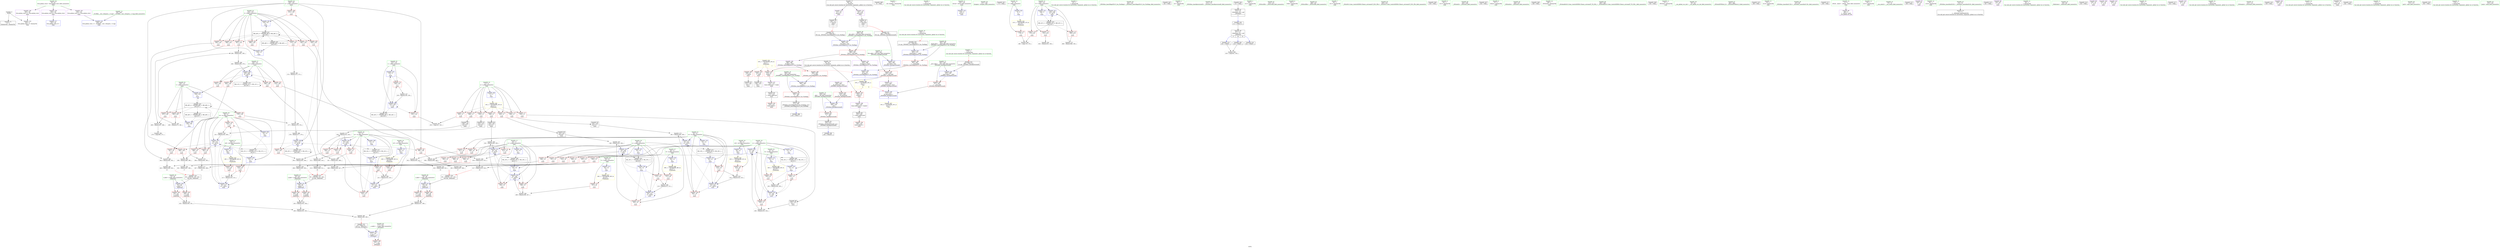 digraph "SVFG" {
	label="SVFG";

	Node0x55dff90b7be0 [shape=record,color=grey,label="{NodeID: 0\nNullPtr}"];
	Node0x55dff90b7be0 -> Node0x55dff90cc300[style=solid];
	Node0x55dff90b7be0 -> Node0x55dff90cedc0[style=solid];
	Node0x55dff9114f60 [shape=record,color=black,label="{NodeID: 526\n90 = PHI(301, 317, 353, )\n2nd arg _Z4disteee }"];
	Node0x55dff9114f60 -> Node0x55dff90cf060[style=solid];
	Node0x55dff90fc0e0 [shape=record,color=yellow,style=double,label="{NodeID: 443\n28V_1 = ENCHI(MR_28V_0)\npts\{27 \}\nFun[main]}"];
	Node0x55dff90fc0e0 -> Node0x55dff90d13d0[style=dashed];
	Node0x55dff90de650 [shape=record,color=grey,label="{NodeID: 360\n295 = Binary(293, 294, )\n}"];
	Node0x55dff90de650 -> Node0x55dff90de350[style=solid];
	Node0x55dff90cd670 [shape=record,color=red,label="{NodeID: 194\n166\<--165\nvbase.offset5\<--\nmain\n}"];
	Node0x55dff90c9f00 [shape=record,color=purple,label="{NodeID: 111\n409\<--408\n_M_precision\<--this1\n_ZNSt8ios_base9precisionEl\n}"];
	Node0x55dff90c9f00 -> Node0x55dff90cdcf0[style=solid];
	Node0x55dff90c8710 [shape=record,color=green,label="{NodeID: 28\n18\<--19\nz\<--z_field_insensitive\nGlob }"];
	Node0x55dff90c8710 -> Node0x55dff90d0390[style=solid];
	Node0x55dff90c8710 -> Node0x55dff90d0460[style=solid];
	Node0x55dff90c8710 -> Node0x55dff90d0530[style=solid];
	Node0x55dff90c8710 -> Node0x55dff90d0600[style=solid];
	Node0x55dff90c8710 -> Node0x55dff90d06d0[style=solid];
	Node0x55dff90c8710 -> Node0x55dff90ce1c0[style=solid];
	Node0x55dff90c8710 -> Node0x55dff90d7430[style=solid];
	Node0x55dff90c8710 -> Node0x55dff90d79a0[style=solid];
	Node0x55dff90c8710 -> Node0x55dff90d7f50[style=solid];
	Node0x55dff90d3a40 [shape=record,color=grey,label="{NodeID: 388\n316 = Binary(314, 315, )\n}"];
	Node0x55dff90d3a40 -> Node0x55dff90d35c0[style=solid];
	Node0x55dff90cf060 [shape=record,color=blue,label="{NodeID: 222\n95\<--90\nz.addr\<--z\n_Z4disteee\n}"];
	Node0x55dff90cf060 -> Node0x55dff90d1f30[style=dashed];
	Node0x55dff90cf060 -> Node0x55dff90d2000[style=dashed];
	Node0x55dff90d0870 [shape=record,color=red,label="{NodeID: 139\n250\<--20\n\<--vx\nmain\n}"];
	Node0x55dff90d0870 -> Node0x55dff90de050[style=solid];
	Node0x55dff90cb180 [shape=record,color=green,label="{NodeID: 56\n138\<--139\na\<--a_field_insensitive\nmain\n}"];
	Node0x55dff90cb180 -> Node0x55dff90d2dd0[style=solid];
	Node0x55dff90cb180 -> Node0x55dff90d2ea0[style=solid];
	Node0x55dff90cb180 -> Node0x55dff90d2f70[style=solid];
	Node0x55dff90cb180 -> Node0x55dff90d3040[style=solid];
	Node0x55dff90cb180 -> Node0x55dff90d8430[style=solid];
	Node0x55dff9112f70 [shape=record,color=black,label="{NodeID: 499\n70 = PHI()\n}"];
	Node0x55dff90f75e0 [shape=record,color=black,label="{NodeID: 416\nMR_46V_2 = PHI(MR_46V_4, MR_46V_1, )\npts\{135 \}\n}"];
	Node0x55dff90f75e0 -> Node0x55dff90d8290[style=dashed];
	Node0x55dff90d85d0 [shape=record,color=blue,label="{NodeID: 250\n134\<--321\nf\<--\nmain\n}"];
	Node0x55dff90d85d0 -> Node0x55dff90f93e0[style=dashed];
	Node0x55dff90d1f30 [shape=record,color=red,label="{NodeID: 167\n107\<--95\n\<--z.addr\n_Z4disteee\n}"];
	Node0x55dff90d1f30 -> Node0x55dff90d3440[style=solid];
	Node0x55dff90ccb10 [shape=record,color=black,label="{NodeID: 84\n155\<--154\n\<--vbase.offset.ptr\nmain\n}"];
	Node0x55dff90ccb10 -> Node0x55dff90cd5a0[style=solid];
	Node0x55dff90c6610 [shape=record,color=green,label="{NodeID: 1\n7\<--1\n__dso_handle\<--dummyObj\nGlob }"];
	Node0x55dff9115120 [shape=record,color=black,label="{NodeID: 527\n378 = PHI(158, )\n0th arg _ZNSt8ios_base5flagsESt13_Ios_Fmtflags }"];
	Node0x55dff9115120 -> Node0x55dff90d8840[style=solid];
	Node0x55dff90fc1c0 [shape=record,color=yellow,style=double,label="{NodeID: 444\n30V_1 = ENCHI(MR_30V_0)\npts\{29 \}\nFun[main]}"];
	Node0x55dff90fc1c0 -> Node0x55dff90d14a0[style=dashed];
	Node0x55dff90de7d0 [shape=record,color=grey,label="{NodeID: 361\n217 = Binary(216, 215, )\n}"];
	Node0x55dff90de7d0 -> Node0x55dff90d7a70[style=solid];
	Node0x55dff90cd740 [shape=record,color=red,label="{NodeID: 195\n388\<--380\nthis1\<--this.addr\n_ZNSt8ios_base5flagsESt13_Ios_Fmtflags\n}"];
	Node0x55dff90cd740 -> Node0x55dff90c9d60[style=solid];
	Node0x55dff90cd740 -> Node0x55dff90c9e30[style=solid];
	Node0x55dff90c9fd0 [shape=record,color=purple,label="{NodeID: 112\n413\<--408\n_M_precision2\<--this1\n_ZNSt8ios_base9precisionEl\n}"];
	Node0x55dff90c9fd0 -> Node0x55dff90d8df0[style=solid];
	Node0x55dff90c8810 [shape=record,color=green,label="{NodeID: 29\n20\<--21\nvx\<--vx_field_insensitive\nGlob }"];
	Node0x55dff90c8810 -> Node0x55dff90d07a0[style=solid];
	Node0x55dff90c8810 -> Node0x55dff90d0870[style=solid];
	Node0x55dff90c8810 -> Node0x55dff90d0940[style=solid];
	Node0x55dff90c8810 -> Node0x55dff90d0a10[style=solid];
	Node0x55dff90c8810 -> Node0x55dff90d0ae0[style=solid];
	Node0x55dff90c8810 -> Node0x55dff90ce2c0[style=solid];
	Node0x55dff90c8810 -> Node0x55dff90d74c0[style=solid];
	Node0x55dff90c8810 -> Node0x55dff90d7a70[style=solid];
	Node0x55dff90c8810 -> Node0x55dff90d8020[style=solid];
	Node0x55dff90d3bc0 [shape=record,color=grey,label="{NodeID: 389\n285 = Binary(284, 279, )\n}"];
	Node0x55dff90d3bc0 -> Node0x55dff90d8500[style=solid];
	Node0x55dff90cf130 [shape=record,color=blue,label="{NodeID: 223\n117\<--116\n__x.addr\<--__x\n_ZSt4sqrte\n}"];
	Node0x55dff90cf130 -> Node0x55dff90d20d0[style=dashed];
	Node0x55dff90d0940 [shape=record,color=red,label="{NodeID: 140\n289\<--20\n\<--vx\nmain\n}"];
	Node0x55dff90d0940 -> Node0x55dff90d41c0[style=solid];
	Node0x55dff90cb250 [shape=record,color=green,label="{NodeID: 57\n140\<--141\nb\<--b_field_insensitive\nmain\n}"];
	Node0x55dff90cb250 -> Node0x55dff90d3110[style=solid];
	Node0x55dff90cb250 -> Node0x55dff90d31e0[style=solid];
	Node0x55dff90cb250 -> Node0x55dff90d32b0[style=solid];
	Node0x55dff90cb250 -> Node0x55dff90cd4d0[style=solid];
	Node0x55dff90cb250 -> Node0x55dff90d8500[style=solid];
	Node0x55dff9113040 [shape=record,color=black,label="{NodeID: 500\n169 = PHI(397, )\n}"];
	Node0x55dff90f7ae0 [shape=record,color=black,label="{NodeID: 417\nMR_48V_2 = PHI(MR_48V_4, MR_48V_1, )\npts\{137 \}\n}"];
	Node0x55dff90f7ae0 -> Node0x55dff90d8360[style=dashed];
	Node0x55dff90d86a0 [shape=record,color=blue,label="{NodeID: 251\n136\<--324\nl\<--\nmain\n}"];
	Node0x55dff90d86a0 -> Node0x55dff90f98e0[style=dashed];
	Node0x55dff90d2000 [shape=record,color=red,label="{NodeID: 168\n108\<--95\n\<--z.addr\n_Z4disteee\n}"];
	Node0x55dff90d2000 -> Node0x55dff90d3440[style=solid];
	Node0x55dff90ccbe0 [shape=record,color=black,label="{NodeID: 85\n158\<--157\n\<--add.ptr\nmain\n|{<s0>7}}"];
	Node0x55dff90ccbe0:s0 -> Node0x55dff9115120[style=solid,color=red];
	Node0x55dff90c66a0 [shape=record,color=green,label="{NodeID: 2\n9\<--1\n\<--dummyObj\nCan only get source location for instruction, argument, global var or function.}"];
	Node0x55dff9115230 [shape=record,color=black,label="{NodeID: 528\n379 = PHI(160, )\n1st arg _ZNSt8ios_base5flagsESt13_Ios_Fmtflags }"];
	Node0x55dff9115230 -> Node0x55dff90d8910[style=solid];
	Node0x55dff90fc2a0 [shape=record,color=yellow,style=double,label="{NodeID: 445\n32V_1 = ENCHI(MR_32V_0)\npts\{31 \}\nFun[main]}"];
	Node0x55dff90fc2a0 -> Node0x55dff90d1570[style=dashed];
	Node0x55dff90de950 [shape=record,color=grey,label="{NodeID: 362\n348 = Binary(344, 347, )\n|{<s0>22}}"];
	Node0x55dff90de950:s0 -> Node0x55dff9114da0[style=solid,color=red];
	Node0x55dff90cd810 [shape=record,color=red,label="{NodeID: 196\n392\<--382\n\<--__fmtfl.addr\n_ZNSt8ios_base5flagsESt13_Ios_Fmtflags\n}"];
	Node0x55dff90cd810 -> Node0x55dff90d8ab0[style=solid];
	Node0x55dff90ca0a0 [shape=record,color=purple,label="{NodeID: 113\n157\<--49\nadd.ptr\<--\nmain\n}"];
	Node0x55dff90ca0a0 -> Node0x55dff90ccbe0[style=solid];
	Node0x55dff90c8910 [shape=record,color=green,label="{NodeID: 30\n22\<--23\nvy\<--vy_field_insensitive\nGlob }"];
	Node0x55dff90c8910 -> Node0x55dff90d0bb0[style=solid];
	Node0x55dff90c8910 -> Node0x55dff90d0c80[style=solid];
	Node0x55dff90c8910 -> Node0x55dff90d0d50[style=solid];
	Node0x55dff90c8910 -> Node0x55dff90d0e20[style=solid];
	Node0x55dff90c8910 -> Node0x55dff90d0ef0[style=solid];
	Node0x55dff90c8910 -> Node0x55dff90ce3c0[style=solid];
	Node0x55dff90c8910 -> Node0x55dff90d7590[style=solid];
	Node0x55dff90c8910 -> Node0x55dff90d7b40[style=solid];
	Node0x55dff90c8910 -> Node0x55dff90d80f0[style=solid];
	Node0x55dff90d3d40 [shape=record,color=grey,label="{NodeID: 390\n284 = Binary(281, 283, )\n}"];
	Node0x55dff90d3d40 -> Node0x55dff90d3bc0[style=solid];
	Node0x55dff90cf200 [shape=record,color=blue,label="{NodeID: 224\n128\<--9\nretval\<--\nmain\n}"];
	Node0x55dff90d0a10 [shape=record,color=red,label="{NodeID: 141\n305\<--20\n\<--vx\nmain\n}"];
	Node0x55dff90d0a10 -> Node0x55dff90e02d0[style=solid];
	Node0x55dff90cb320 [shape=record,color=green,label="{NodeID: 58\n147\<--148\nfreopen\<--freopen_field_insensitive\n}"];
	Node0x55dff9113170 [shape=record,color=black,label="{NodeID: 501\n173 = PHI()\n}"];
	Node0x55dff90f7fe0 [shape=record,color=black,label="{NodeID: 418\nMR_50V_2 = PHI(MR_50V_3, MR_50V_1, )\npts\{139 \}\n}"];
	Node0x55dff90f7fe0 -> Node0x55dff90d8430[style=dashed];
	Node0x55dff90f7fe0 -> Node0x55dff90f7fe0[style=dashed];
	Node0x55dff90d8770 [shape=record,color=blue,label="{NodeID: 252\n130\<--369\nT\<--inc71\nmain\n}"];
	Node0x55dff90d8770 -> Node0x55dff90f6be0[style=dashed];
	Node0x55dff90d20d0 [shape=record,color=red,label="{NodeID: 169\n120\<--117\n\<--__x.addr\n_ZSt4sqrte\n}"];
	Node0x55dff90cccb0 [shape=record,color=black,label="{NodeID: 86\n165\<--164\n\<--vbase.offset.ptr4\nmain\n}"];
	Node0x55dff90cccb0 -> Node0x55dff90cd670[style=solid];
	Node0x55dff90c6950 [shape=record,color=green,label="{NodeID: 3\n14\<--1\n\<--dummyObj\nCan only get source location for instruction, argument, global var or function.}"];
	Node0x55dff90fc380 [shape=record,color=yellow,style=double,label="{NodeID: 446\n34V_1 = ENCHI(MR_34V_0)\npts\{33 \}\nFun[main]}"];
	Node0x55dff90fc380 -> Node0x55dff90d1640[style=dashed];
	Node0x55dff90dead0 [shape=record,color=grey,label="{NodeID: 363\n300 = Binary(298, 299, )\n}"];
	Node0x55dff90dead0 -> Node0x55dff90dec50[style=solid];
	Node0x55dff90cd8e0 [shape=record,color=red,label="{NodeID: 197\n395\<--384\n\<--__old\n_ZNSt8ios_base5flagsESt13_Ios_Fmtflags\n}"];
	Node0x55dff90cd8e0 -> Node0x55dff90cd330[style=solid];
	Node0x55dff90ca170 [shape=record,color=purple,label="{NodeID: 114\n167\<--49\nadd.ptr6\<--\nmain\n}"];
	Node0x55dff90ca170 -> Node0x55dff90ccd80[style=solid];
	Node0x55dff90c8a10 [shape=record,color=green,label="{NodeID: 31\n24\<--25\nvz\<--vz_field_insensitive\nGlob }"];
	Node0x55dff90c8a10 -> Node0x55dff90d0fc0[style=solid];
	Node0x55dff90c8a10 -> Node0x55dff90d1090[style=solid];
	Node0x55dff90c8a10 -> Node0x55dff90d1160[style=solid];
	Node0x55dff90c8a10 -> Node0x55dff90d1230[style=solid];
	Node0x55dff90c8a10 -> Node0x55dff90d1300[style=solid];
	Node0x55dff90c8a10 -> Node0x55dff90ce4c0[style=solid];
	Node0x55dff90c8a10 -> Node0x55dff90d7660[style=solid];
	Node0x55dff90c8a10 -> Node0x55dff90d7c10[style=solid];
	Node0x55dff90c8a10 -> Node0x55dff90d81c0[style=solid];
	Node0x55dff90d3ec0 [shape=record,color=grey,label="{NodeID: 391\n333 = Binary(332, 230, )\n}"];
	Node0x55dff90cf2d0 [shape=record,color=blue,label="{NodeID: 225\n130\<--9\nT\<--\nmain\n}"];
	Node0x55dff90cf2d0 -> Node0x55dff90f6be0[style=dashed];
	Node0x55dff90d0ae0 [shape=record,color=red,label="{NodeID: 142\n341\<--20\n\<--vx\nmain\n}"];
	Node0x55dff90d0ae0 -> Node0x55dff90d4640[style=solid];
	Node0x55dff90cb420 [shape=record,color=green,label="{NodeID: 59\n161\<--162\n_ZNSt8ios_base5flagsESt13_Ios_Fmtflags\<--_ZNSt8ios_base5flagsESt13_Ios_Fmtflags_field_insensitive\n}"];
	Node0x55dff9113240 [shape=record,color=black,label="{NodeID: 502\n182 = PHI()\n}"];
	Node0x55dff90f84e0 [shape=record,color=black,label="{NodeID: 419\nMR_52V_2 = PHI(MR_52V_3, MR_52V_1, )\npts\{141 \}\n}"];
	Node0x55dff90f84e0 -> Node0x55dff90d8500[style=dashed];
	Node0x55dff90f84e0 -> Node0x55dff90f84e0[style=dashed];
	Node0x55dff90d8840 [shape=record,color=blue,label="{NodeID: 253\n380\<--378\nthis.addr\<--this\n_ZNSt8ios_base5flagsESt13_Ios_Fmtflags\n}"];
	Node0x55dff90d8840 -> Node0x55dff90cd740[style=dashed];
	Node0x55dff90d21a0 [shape=record,color=red,label="{NodeID: 170\n178\<--130\n\<--T\nmain\n}"];
	Node0x55dff90d21a0 -> Node0x55dff90d4c40[style=solid];
	Node0x55dff90ccd80 [shape=record,color=black,label="{NodeID: 87\n168\<--167\n\<--add.ptr6\nmain\n|{<s0>8}}"];
	Node0x55dff90ccd80:s0 -> Node0x55dff9114640[style=solid,color=red];
	Node0x55dff90c69e0 [shape=record,color=green,label="{NodeID: 4\n38\<--1\n.str\<--dummyObj\nGlob }"];
	Node0x55dff90fc460 [shape=record,color=yellow,style=double,label="{NodeID: 447\n36V_1 = ENCHI(MR_36V_0)\npts\{35 \}\nFun[main]}"];
	Node0x55dff90fc460 -> Node0x55dff90d1710[style=dashed];
	Node0x55dff90dec50 [shape=record,color=grey,label="{NodeID: 364\n301 = Binary(297, 300, )\n|{<s0>17}}"];
	Node0x55dff90dec50:s0 -> Node0x55dff9114f60[style=solid,color=red];
	Node0x55dff90cd9b0 [shape=record,color=red,label="{NodeID: 198\n390\<--389\n\<--_M_flags\n_ZNSt8ios_base5flagsESt13_Ios_Fmtflags\n}"];
	Node0x55dff90cd9b0 -> Node0x55dff90d89e0[style=solid];
	Node0x55dff90cf4f0 [shape=record,color=red,label="{NodeID: 115\n179\<--8\n\<--t\nmain\n}"];
	Node0x55dff90cf4f0 -> Node0x55dff90d4c40[style=solid];
	Node0x55dff90c8b10 [shape=record,color=green,label="{NodeID: 32\n26\<--27\nwX\<--wX_field_insensitive\nGlob }"];
	Node0x55dff90c8b10 -> Node0x55dff90d13d0[style=solid];
	Node0x55dff90c8b10 -> Node0x55dff90ce5c0[style=solid];
	Node0x55dff90d4040 [shape=record,color=grey,label="{NodeID: 392\n291 = Binary(287, 290, )\n|{<s0>17}}"];
	Node0x55dff90d4040:s0 -> Node0x55dff9114ac0[style=solid,color=red];
	Node0x55dff90cf3a0 [shape=record,color=blue,label="{NodeID: 226\n13\<--14\nx\<--\nmain\n}"];
	Node0x55dff90cf3a0 -> Node0x55dff90cfb70[style=dashed];
	Node0x55dff90cf3a0 -> Node0x55dff90cfc40[style=dashed];
	Node0x55dff90cf3a0 -> Node0x55dff90d7800[style=dashed];
	Node0x55dff90cf3a0 -> Node0x55dff90d7db0[style=dashed];
	Node0x55dff90d0bb0 [shape=record,color=red,label="{NodeID: 143\n220\<--22\n\<--vy\nmain\n}"];
	Node0x55dff90d0bb0 -> Node0x55dff90d4340[style=solid];
	Node0x55dff90cb520 [shape=record,color=green,label="{NodeID: 60\n171\<--172\n_ZNSt8ios_base9precisionEl\<--_ZNSt8ios_base9precisionEl_field_insensitive\n}"];
	Node0x55dff9113310 [shape=record,color=black,label="{NodeID: 503\n111 = PHI(115, )\n}"];
	Node0x55dff9113310 -> Node0x55dff90cc7d0[style=solid];
	Node0x55dff90d8910 [shape=record,color=blue,label="{NodeID: 254\n382\<--379\n__fmtfl.addr\<--__fmtfl\n_ZNSt8ios_base5flagsESt13_Ios_Fmtflags\n}"];
	Node0x55dff90d8910 -> Node0x55dff90cd810[style=dashed];
	Node0x55dff90d2270 [shape=record,color=red,label="{NodeID: 171\n332\<--130\n\<--T\nmain\n}"];
	Node0x55dff90d2270 -> Node0x55dff90d3ec0[style=solid];
	Node0x55dff90cce50 [shape=record,color=black,label="{NodeID: 88\n234\<--233\nconv\<--\nmain\n}"];
	Node0x55dff90cce50 -> Node0x55dff90de4d0[style=solid];
	Node0x55dff90c6a70 [shape=record,color=green,label="{NodeID: 5\n40\<--1\n.str.1\<--dummyObj\nGlob }"];
	Node0x55dff90fc540 [shape=record,color=yellow,style=double,label="{NodeID: 448\n38V_1 = ENCHI(MR_38V_0)\npts\{37 \}\nFun[main]}"];
	Node0x55dff90fc540 -> Node0x55dff90d17e0[style=dashed];
	Node0x55dff90dedd0 [shape=record,color=grey,label="{NodeID: 365\n241 = Binary(240, 239, )\n}"];
	Node0x55dff90dedd0 -> Node0x55dff90d7e80[style=solid];
	Node0x55dff90cda80 [shape=record,color=red,label="{NodeID: 199\n408\<--400\nthis1\<--this.addr\n_ZNSt8ios_base9precisionEl\n}"];
	Node0x55dff90cda80 -> Node0x55dff90c9f00[style=solid];
	Node0x55dff90cda80 -> Node0x55dff90c9fd0[style=solid];
	Node0x55dff90cf5c0 [shape=record,color=red,label="{NodeID: 116\n192\<--11\n\<--n\nmain\n}"];
	Node0x55dff90cf5c0 -> Node0x55dff90d47c0[style=solid];
	Node0x55dff90c8c10 [shape=record,color=green,label="{NodeID: 33\n28\<--29\nwY\<--wY_field_insensitive\nGlob }"];
	Node0x55dff90c8c10 -> Node0x55dff90d14a0[style=solid];
	Node0x55dff90c8c10 -> Node0x55dff90ce6c0[style=solid];
	Node0x55dff90d41c0 [shape=record,color=grey,label="{NodeID: 393\n290 = Binary(288, 289, )\n}"];
	Node0x55dff90d41c0 -> Node0x55dff90d4040[style=solid];
	Node0x55dff90d73a0 [shape=record,color=blue,label="{NodeID: 227\n16\<--14\ny\<--\nmain\n}"];
	Node0x55dff90d73a0 -> Node0x55dff90cff80[style=dashed];
	Node0x55dff90d73a0 -> Node0x55dff90d0050[style=dashed];
	Node0x55dff90d73a0 -> Node0x55dff90d78d0[style=dashed];
	Node0x55dff90d73a0 -> Node0x55dff90d7e80[style=dashed];
	Node0x55dff90d0c80 [shape=record,color=red,label="{NodeID: 144\n255\<--22\n\<--vy\nmain\n}"];
	Node0x55dff90d0c80 -> Node0x55dff90df6d0[style=solid];
	Node0x55dff90cb620 [shape=record,color=green,label="{NodeID: 61\n174\<--175\n_ZNSirsERi\<--_ZNSirsERi_field_insensitive\n}"];
	Node0x55dff9113540 [shape=record,color=black,label="{NodeID: 504\n121 = PHI()\n}"];
	Node0x55dff9113540 -> Node0x55dff90cc8a0[style=solid];
	Node0x55dff90d89e0 [shape=record,color=blue,label="{NodeID: 255\n384\<--390\n__old\<--\n_ZNSt8ios_base5flagsESt13_Ios_Fmtflags\n}"];
	Node0x55dff90d89e0 -> Node0x55dff90cd8e0[style=dashed];
	Node0x55dff90d2340 [shape=record,color=red,label="{NodeID: 172\n368\<--130\n\<--T\nmain\n}"];
	Node0x55dff90d2340 -> Node0x55dff90df850[style=solid];
	Node0x55dff90ccf20 [shape=record,color=black,label="{NodeID: 89\n239\<--238\nconv24\<--\nmain\n}"];
	Node0x55dff90ccf20 -> Node0x55dff90dedd0[style=solid];
	Node0x55dff90c6b00 [shape=record,color=green,label="{NodeID: 6\n42\<--1\nstdin\<--dummyObj\nGlob }"];
	Node0x55dff90def50 [shape=record,color=grey,label="{NodeID: 366\n213 = Binary(212, 211, )\n}"];
	Node0x55dff90def50 -> Node0x55dff90d79a0[style=solid];
	Node0x55dff90cdb50 [shape=record,color=red,label="{NodeID: 200\n412\<--402\n\<--__prec.addr\n_ZNSt8ios_base9precisionEl\n}"];
	Node0x55dff90cdb50 -> Node0x55dff90d8df0[style=solid];
	Node0x55dff90cf690 [shape=record,color=red,label="{NodeID: 117\n233\<--11\n\<--n\nmain\n}"];
	Node0x55dff90cf690 -> Node0x55dff90cce50[style=solid];
	Node0x55dff90c8d10 [shape=record,color=green,label="{NodeID: 34\n30\<--31\nwZ\<--wZ_field_insensitive\nGlob }"];
	Node0x55dff90c8d10 -> Node0x55dff90d1570[style=solid];
	Node0x55dff90c8d10 -> Node0x55dff90ce7c0[style=solid];
	Node0x55dff90d4340 [shape=record,color=grey,label="{NodeID: 394\n221 = Binary(220, 219, )\n}"];
	Node0x55dff90d4340 -> Node0x55dff90d7b40[style=solid];
	Node0x55dff90d7430 [shape=record,color=blue,label="{NodeID: 228\n18\<--14\nz\<--\nmain\n}"];
	Node0x55dff90d7430 -> Node0x55dff90d0390[style=dashed];
	Node0x55dff90d7430 -> Node0x55dff90d0460[style=dashed];
	Node0x55dff90d7430 -> Node0x55dff90d79a0[style=dashed];
	Node0x55dff90d7430 -> Node0x55dff90d7f50[style=dashed];
	Node0x55dff90d0d50 [shape=record,color=red,label="{NodeID: 145\n294\<--22\n\<--vy\nmain\n}"];
	Node0x55dff90d0d50 -> Node0x55dff90de650[style=solid];
	Node0x55dff90cb720 [shape=record,color=green,label="{NodeID: 62\n196\<--197\n_ZNSirsERe\<--_ZNSirsERe_field_insensitive\n}"];
	Node0x55dff9113610 [shape=record,color=black,label="{NodeID: 505\n318 = PHI(87, )\n}"];
	Node0x55dff9113610 -> Node0x55dff90d4ac0[style=solid];
	Node0x55dff90f93e0 [shape=record,color=black,label="{NodeID: 422\nMR_46V_4 = PHI(MR_46V_6, MR_46V_3, )\npts\{135 \}\n}"];
	Node0x55dff90f93e0 -> Node0x55dff90d25b0[style=dashed];
	Node0x55dff90f93e0 -> Node0x55dff90d2680[style=dashed];
	Node0x55dff90f93e0 -> Node0x55dff90d2750[style=dashed];
	Node0x55dff90f93e0 -> Node0x55dff90d2820[style=dashed];
	Node0x55dff90f93e0 -> Node0x55dff90d28f0[style=dashed];
	Node0x55dff90f93e0 -> Node0x55dff90d29c0[style=dashed];
	Node0x55dff90f93e0 -> Node0x55dff90d2a90[style=dashed];
	Node0x55dff90f93e0 -> Node0x55dff90d85d0[style=dashed];
	Node0x55dff90f93e0 -> Node0x55dff90f75e0[style=dashed];
	Node0x55dff90f93e0 -> Node0x55dff90f93e0[style=dashed];
	Node0x55dff90d8ab0 [shape=record,color=blue,label="{NodeID: 256\n393\<--392\n_M_flags2\<--\n_ZNSt8ios_base5flagsESt13_Ios_Fmtflags\n|{<s0>7}}"];
	Node0x55dff90d8ab0:s0 -> Node0x55dff9100370[style=dashed,color=blue];
	Node0x55dff90d2410 [shape=record,color=red,label="{NodeID: 173\n191\<--132\n\<--i\nmain\n}"];
	Node0x55dff90d2410 -> Node0x55dff90d47c0[style=solid];
	Node0x55dff90ccff0 [shape=record,color=black,label="{NodeID: 90\n244\<--243\nconv26\<--\nmain\n}"];
	Node0x55dff90ccff0 -> Node0x55dff90df0d0[style=solid];
	Node0x55dff90c7340 [shape=record,color=green,label="{NodeID: 7\n43\<--1\n.str.2\<--dummyObj\nGlob }"];
	Node0x55dff90df0d0 [shape=record,color=grey,label="{NodeID: 367\n246 = Binary(245, 244, )\n}"];
	Node0x55dff90df0d0 -> Node0x55dff90d7f50[style=solid];
	Node0x55dff90cdc20 [shape=record,color=red,label="{NodeID: 201\n415\<--404\n\<--__old\n_ZNSt8ios_base9precisionEl\n}"];
	Node0x55dff90cdc20 -> Node0x55dff90cd400[style=solid];
	Node0x55dff90cf760 [shape=record,color=red,label="{NodeID: 118\n238\<--11\n\<--n\nmain\n}"];
	Node0x55dff90cf760 -> Node0x55dff90ccf20[style=solid];
	Node0x55dff90c8e10 [shape=record,color=green,label="{NodeID: 35\n32\<--33\nX\<--X_field_insensitive\nGlob }"];
	Node0x55dff90c8e10 -> Node0x55dff90d1640[style=solid];
	Node0x55dff90c8e10 -> Node0x55dff90ce8c0[style=solid];
	Node0x55dff90d44c0 [shape=record,color=grey,label="{NodeID: 395\n343 = Binary(339, 342, )\n|{<s0>22}}"];
	Node0x55dff90d44c0:s0 -> Node0x55dff9114ac0[style=solid,color=red];
	Node0x55dff90d74c0 [shape=record,color=blue,label="{NodeID: 229\n20\<--14\nvx\<--\nmain\n}"];
	Node0x55dff90d74c0 -> Node0x55dff90d07a0[style=dashed];
	Node0x55dff90d74c0 -> Node0x55dff90d0870[style=dashed];
	Node0x55dff90d74c0 -> Node0x55dff90d7a70[style=dashed];
	Node0x55dff90d74c0 -> Node0x55dff90d8020[style=dashed];
	Node0x55dff90d0e20 [shape=record,color=red,label="{NodeID: 146\n310\<--22\n\<--vy\nmain\n}"];
	Node0x55dff90d0e20 -> Node0x55dff90dfcd0[style=solid];
	Node0x55dff90cb820 [shape=record,color=green,label="{NodeID: 63\n330\<--331\n_ZStlsISt11char_traitsIcEERSt13basic_ostreamIcT_ES5_PKc\<--_ZStlsISt11char_traitsIcEERSt13basic_ostreamIcT_ES5_PKc_field_insensitive\n}"];
	Node0x55dff9113780 [shape=record,color=black,label="{NodeID: 506\n329 = PHI()\n}"];
	Node0x55dff90f98e0 [shape=record,color=black,label="{NodeID: 423\nMR_48V_4 = PHI(MR_48V_5, MR_48V_3, )\npts\{137 \}\n}"];
	Node0x55dff90f98e0 -> Node0x55dff90d2b60[style=dashed];
	Node0x55dff90f98e0 -> Node0x55dff90d2c30[style=dashed];
	Node0x55dff90f98e0 -> Node0x55dff90d2d00[style=dashed];
	Node0x55dff90f98e0 -> Node0x55dff90d86a0[style=dashed];
	Node0x55dff90f98e0 -> Node0x55dff90f7ae0[style=dashed];
	Node0x55dff90f98e0 -> Node0x55dff90f98e0[style=dashed];
	Node0x55dff90d8b80 [shape=record,color=blue,label="{NodeID: 257\n400\<--398\nthis.addr\<--this\n_ZNSt8ios_base9precisionEl\n}"];
	Node0x55dff90d8b80 -> Node0x55dff90cda80[style=dashed];
	Node0x55dff90d24e0 [shape=record,color=red,label="{NodeID: 174\n228\<--132\n\<--i\nmain\n}"];
	Node0x55dff90d24e0 -> Node0x55dff90de1d0[style=solid];
	Node0x55dff90cd0c0 [shape=record,color=black,label="{NodeID: 91\n249\<--248\nconv28\<--\nmain\n}"];
	Node0x55dff90cd0c0 -> Node0x55dff90de050[style=solid];
	Node0x55dff90c73d0 [shape=record,color=green,label="{NodeID: 8\n45\<--1\n.str.3\<--dummyObj\nGlob }"];
	Node0x55dff90df250 [shape=record,color=grey,label="{NodeID: 368\n269 = Binary(267, 268, )\n}"];
	Node0x55dff90df250 -> Node0x55dff90d4940[style=solid];
	Node0x55dff90cdcf0 [shape=record,color=red,label="{NodeID: 202\n410\<--409\n\<--_M_precision\n_ZNSt8ios_base9precisionEl\n}"];
	Node0x55dff90cdcf0 -> Node0x55dff90d8d20[style=solid];
	Node0x55dff90cf830 [shape=record,color=red,label="{NodeID: 119\n243\<--11\n\<--n\nmain\n}"];
	Node0x55dff90cf830 -> Node0x55dff90ccff0[style=solid];
	Node0x55dff90c8f10 [shape=record,color=green,label="{NodeID: 36\n34\<--35\nY\<--Y_field_insensitive\nGlob }"];
	Node0x55dff90c8f10 -> Node0x55dff90d1710[style=solid];
	Node0x55dff90c8f10 -> Node0x55dff90ce9c0[style=solid];
	Node0x55dff90d4640 [shape=record,color=grey,label="{NodeID: 396\n342 = Binary(340, 341, )\n}"];
	Node0x55dff90d4640 -> Node0x55dff90d44c0[style=solid];
	Node0x55dff90d7590 [shape=record,color=blue,label="{NodeID: 230\n22\<--14\nvy\<--\nmain\n}"];
	Node0x55dff90d7590 -> Node0x55dff90d0bb0[style=dashed];
	Node0x55dff90d7590 -> Node0x55dff90d0c80[style=dashed];
	Node0x55dff90d7590 -> Node0x55dff90d7b40[style=dashed];
	Node0x55dff90d7590 -> Node0x55dff90d80f0[style=dashed];
	Node0x55dff90d0ef0 [shape=record,color=red,label="{NodeID: 147\n346\<--22\n\<--vy\nmain\n}"];
	Node0x55dff90d0ef0 -> Node0x55dff90ddbd0[style=solid];
	Node0x55dff90cb920 [shape=record,color=green,label="{NodeID: 64\n335\<--336\n_ZNSolsEi\<--_ZNSolsEi_field_insensitive\n}"];
	Node0x55dff9113850 [shape=record,color=black,label="{NodeID: 507\n334 = PHI()\n}"];
	Node0x55dff90d8c50 [shape=record,color=blue,label="{NodeID: 258\n402\<--399\n__prec.addr\<--__prec\n_ZNSt8ios_base9precisionEl\n}"];
	Node0x55dff90d8c50 -> Node0x55dff90cdb50[style=dashed];
	Node0x55dff90d25b0 [shape=record,color=red,label="{NodeID: 175\n268\<--134\n\<--f\nmain\n}"];
	Node0x55dff90d25b0 -> Node0x55dff90df250[style=solid];
	Node0x55dff90cd190 [shape=record,color=black,label="{NodeID: 92\n254\<--253\nconv30\<--\nmain\n}"];
	Node0x55dff90cd190 -> Node0x55dff90df6d0[style=solid];
	Node0x55dff90c7460 [shape=record,color=green,label="{NodeID: 9\n47\<--1\nstdout\<--dummyObj\nGlob }"];
	Node0x55dff90df3d0 [shape=record,color=grey,label="{NodeID: 369\n209 = Binary(208, 207, )\n}"];
	Node0x55dff90df3d0 -> Node0x55dff90d78d0[style=solid];
	Node0x55dff90cddc0 [shape=record,color=blue,label="{NodeID: 203\n8\<--9\nt\<--\nGlob }"];
	Node0x55dff90cddc0 -> Node0x55dff90fb9e0[style=dashed];
	Node0x55dff90cf900 [shape=record,color=red,label="{NodeID: 120\n248\<--11\n\<--n\nmain\n}"];
	Node0x55dff90cf900 -> Node0x55dff90cd0c0[style=solid];
	Node0x55dff90c9010 [shape=record,color=green,label="{NodeID: 37\n36\<--37\nZ\<--Z_field_insensitive\nGlob }"];
	Node0x55dff90c9010 -> Node0x55dff90d17e0[style=solid];
	Node0x55dff90c9010 -> Node0x55dff90ceac0[style=solid];
	Node0x55dff90d47c0 [shape=record,color=grey,label="{NodeID: 397\n193 = cmp(191, 192, )\n}"];
	Node0x55dff90d7660 [shape=record,color=blue,label="{NodeID: 231\n24\<--14\nvz\<--\nmain\n}"];
	Node0x55dff90d7660 -> Node0x55dff90d0fc0[style=dashed];
	Node0x55dff90d7660 -> Node0x55dff90d1090[style=dashed];
	Node0x55dff90d7660 -> Node0x55dff90d7c10[style=dashed];
	Node0x55dff90d7660 -> Node0x55dff90d81c0[style=dashed];
	Node0x55dff90d0fc0 [shape=record,color=red,label="{NodeID: 148\n224\<--24\n\<--vz\nmain\n}"];
	Node0x55dff90d0fc0 -> Node0x55dff90ddd50[style=solid];
	Node0x55dff90cba20 [shape=record,color=green,label="{NodeID: 65\n356\<--357\n_ZNSolsEe\<--_ZNSolsEe_field_insensitive\n}"];
	Node0x55dff9113920 [shape=record,color=black,label="{NodeID: 508\n338 = PHI()\n}"];
	Node0x55dff90d8d20 [shape=record,color=blue,label="{NodeID: 259\n404\<--410\n__old\<--\n_ZNSt8ios_base9precisionEl\n}"];
	Node0x55dff90d8d20 -> Node0x55dff90cdc20[style=dashed];
	Node0x55dff90d2680 [shape=record,color=red,label="{NodeID: 176\n273\<--134\n\<--f\nmain\n}"];
	Node0x55dff90d2680 -> Node0x55dff90e05d0[style=solid];
	Node0x55dff90cd260 [shape=record,color=black,label="{NodeID: 93\n259\<--258\nconv32\<--\nmain\n}"];
	Node0x55dff90cd260 -> Node0x55dff90df9d0[style=solid];
	Node0x55dff90c74f0 [shape=record,color=green,label="{NodeID: 10\n48\<--1\n_ZSt4cout\<--dummyObj\nGlob }"];
	Node0x55dff90df550 [shape=record,color=grey,label="{NodeID: 370\n205 = Binary(204, 203, )\n}"];
	Node0x55dff90df550 -> Node0x55dff90d7800[style=solid];
	Node0x55dff90cdec0 [shape=record,color=blue,label="{NodeID: 204\n11\<--9\nn\<--\nGlob }"];
	Node0x55dff90cdec0 -> Node0x55dff90fbac0[style=dashed];
	Node0x55dff90cf9d0 [shape=record,color=red,label="{NodeID: 121\n253\<--11\n\<--n\nmain\n}"];
	Node0x55dff90cf9d0 -> Node0x55dff90cd190[style=solid];
	Node0x55dff90c9110 [shape=record,color=green,label="{NodeID: 38\n58\<--62\nllvm.global_ctors\<--llvm.global_ctors_field_insensitive\nGlob }"];
	Node0x55dff90c9110 -> Node0x55dff90ca910[style=solid];
	Node0x55dff90c9110 -> Node0x55dff90caa10[style=solid];
	Node0x55dff90c9110 -> Node0x55dff90c9ac0[style=solid];
	Node0x55dff90d4940 [shape=record,color=grey,label="{NodeID: 398\n270 = cmp(269, 271, )\n}"];
	Node0x55dff90d7730 [shape=record,color=blue,label="{NodeID: 232\n132\<--9\ni\<--\nmain\n}"];
	Node0x55dff90d7730 -> Node0x55dff90d2410[style=dashed];
	Node0x55dff90d7730 -> Node0x55dff90d24e0[style=dashed];
	Node0x55dff90d7730 -> Node0x55dff90d7ce0[style=dashed];
	Node0x55dff90d7730 -> Node0x55dff90f70e0[style=dashed];
	Node0x55dff90d1090 [shape=record,color=red,label="{NodeID: 149\n260\<--24\n\<--vz\nmain\n}"];
	Node0x55dff90d1090 -> Node0x55dff90df9d0[style=solid];
	Node0x55dff90cbb20 [shape=record,color=green,label="{NodeID: 66\n363\<--364\n_ZSt4endlIcSt11char_traitsIcEERSt13basic_ostreamIT_T0_ES6_\<--_ZSt4endlIcSt11char_traitsIcEERSt13basic_ostreamIT_T0_ES6__field_insensitive\n}"];
	Node0x55dff91139f0 [shape=record,color=black,label="{NodeID: 509\n195 = PHI()\n}"];
	Node0x55dff90d8df0 [shape=record,color=blue,label="{NodeID: 260\n413\<--412\n_M_precision2\<--\n_ZNSt8ios_base9precisionEl\n|{<s0>8}}"];
	Node0x55dff90d8df0:s0 -> Node0x55dff91004d0[style=dashed,color=blue];
	Node0x55dff90d2750 [shape=record,color=red,label="{NodeID: 177\n281\<--134\n\<--f\nmain\n}"];
	Node0x55dff90d2750 -> Node0x55dff90d3d40[style=solid];
	Node0x55dff90cd330 [shape=record,color=black,label="{NodeID: 94\n377\<--395\n_ZNSt8ios_base5flagsESt13_Ios_Fmtflags_ret\<--\n_ZNSt8ios_base5flagsESt13_Ios_Fmtflags\n|{<s0>7}}"];
	Node0x55dff90cd330:s0 -> Node0x55dff8cb93e0[style=solid,color=blue];
	Node0x55dff90c75f0 [shape=record,color=green,label="{NodeID: 11\n51\<--1\n_ZSt3cin\<--dummyObj\nGlob }"];
	Node0x55dff90df6d0 [shape=record,color=grey,label="{NodeID: 371\n256 = Binary(255, 254, )\n}"];
	Node0x55dff90df6d0 -> Node0x55dff90d80f0[style=solid];
	Node0x55dff90cdfc0 [shape=record,color=blue,label="{NodeID: 205\n13\<--14\nx\<--\nGlob }"];
	Node0x55dff90cdfc0 -> Node0x55dff90f51f0[style=dashed];
	Node0x55dff90cfaa0 [shape=record,color=red,label="{NodeID: 122\n258\<--11\n\<--n\nmain\n}"];
	Node0x55dff90cfaa0 -> Node0x55dff90cd260[style=solid];
	Node0x55dff90c9210 [shape=record,color=green,label="{NodeID: 39\n63\<--64\n__cxx_global_var_init\<--__cxx_global_var_init_field_insensitive\n}"];
	Node0x55dff90d4ac0 [shape=record,color=grey,label="{NodeID: 399\n319 = cmp(302, 318, )\n}"];
	Node0x55dff90d7800 [shape=record,color=blue,label="{NodeID: 233\n13\<--205\nx\<--add\nmain\n}"];
	Node0x55dff90d7800 -> Node0x55dff90cfb70[style=dashed];
	Node0x55dff90d7800 -> Node0x55dff90cfc40[style=dashed];
	Node0x55dff90d7800 -> Node0x55dff90d7800[style=dashed];
	Node0x55dff90d7800 -> Node0x55dff90d7db0[style=dashed];
	Node0x55dff90d1160 [shape=record,color=red,label="{NodeID: 150\n299\<--24\n\<--vz\nmain\n}"];
	Node0x55dff90d1160 -> Node0x55dff90dead0[style=solid];
	Node0x55dff90cbc20 [shape=record,color=green,label="{NodeID: 67\n365\<--366\n_ZNSolsEPFRSoS_E\<--_ZNSolsEPFRSoS_E_field_insensitive\n}"];
	Node0x55dff9113af0 [shape=record,color=black,label="{NodeID: 510\n198 = PHI()\n}"];
	Node0x55dff90d2820 [shape=record,color=red,label="{NodeID: 178\n340\<--134\n\<--f\nmain\n}"];
	Node0x55dff90d2820 -> Node0x55dff90d4640[style=solid];
	Node0x55dff90cd400 [shape=record,color=black,label="{NodeID: 95\n397\<--415\n_ZNSt8ios_base9precisionEl_ret\<--\n_ZNSt8ios_base9precisionEl\n|{<s0>8}}"];
	Node0x55dff90cd400:s0 -> Node0x55dff9113040[style=solid,color=blue];
	Node0x55dff90c76f0 [shape=record,color=green,label="{NodeID: 12\n52\<--1\n.str.4\<--dummyObj\nGlob }"];
	Node0x55dff90df850 [shape=record,color=grey,label="{NodeID: 372\n369 = Binary(368, 230, )\n}"];
	Node0x55dff90df850 -> Node0x55dff90d8770[style=solid];
	Node0x55dff90ce0c0 [shape=record,color=blue,label="{NodeID: 206\n16\<--14\ny\<--\nGlob }"];
	Node0x55dff90ce0c0 -> Node0x55dff90f52e0[style=dashed];
	Node0x55dff90cfb70 [shape=record,color=red,label="{NodeID: 123\n204\<--13\n\<--x\nmain\n}"];
	Node0x55dff90cfb70 -> Node0x55dff90df550[style=solid];
	Node0x55dff90c9310 [shape=record,color=green,label="{NodeID: 40\n67\<--68\n_ZNSt8ios_base4InitC1Ev\<--_ZNSt8ios_base4InitC1Ev_field_insensitive\n}"];
	Node0x55dff90d4c40 [shape=record,color=grey,label="{NodeID: 400\n180 = cmp(178, 179, )\n}"];
	Node0x55dff90d78d0 [shape=record,color=blue,label="{NodeID: 234\n16\<--209\ny\<--add19\nmain\n}"];
	Node0x55dff90d78d0 -> Node0x55dff90cff80[style=dashed];
	Node0x55dff90d78d0 -> Node0x55dff90d0050[style=dashed];
	Node0x55dff90d78d0 -> Node0x55dff90d78d0[style=dashed];
	Node0x55dff90d78d0 -> Node0x55dff90d7e80[style=dashed];
	Node0x55dff90d1230 [shape=record,color=red,label="{NodeID: 151\n315\<--24\n\<--vz\nmain\n}"];
	Node0x55dff90d1230 -> Node0x55dff90d3a40[style=solid];
	Node0x55dff90cbd20 [shape=record,color=green,label="{NodeID: 68\n380\<--381\nthis.addr\<--this.addr_field_insensitive\n_ZNSt8ios_base5flagsESt13_Ios_Fmtflags\n}"];
	Node0x55dff90cbd20 -> Node0x55dff90cd740[style=solid];
	Node0x55dff90cbd20 -> Node0x55dff90d8840[style=solid];
	Node0x55dff9113bf0 [shape=record,color=black,label="{NodeID: 511\n199 = PHI()\n}"];
	Node0x55dff90d28f0 [shape=record,color=red,label="{NodeID: 179\n345\<--134\n\<--f\nmain\n}"];
	Node0x55dff90d28f0 -> Node0x55dff90ddbd0[style=solid];
	Node0x55dff90ca290 [shape=record,color=purple,label="{NodeID: 96\n69\<--4\n\<--_ZStL8__ioinit\n__cxx_global_var_init\n}"];
	Node0x55dff90c7840 [shape=record,color=green,label="{NodeID: 13\n54\<--1\n.str.5\<--dummyObj\nGlob }"];
	Node0x55dff90df9d0 [shape=record,color=grey,label="{NodeID: 373\n261 = Binary(260, 259, )\n}"];
	Node0x55dff90df9d0 -> Node0x55dff90d81c0[style=solid];
	Node0x55dff90ce1c0 [shape=record,color=blue,label="{NodeID: 207\n18\<--14\nz\<--\nGlob }"];
	Node0x55dff90ce1c0 -> Node0x55dff90f57e0[style=dashed];
	Node0x55dff90cfc40 [shape=record,color=red,label="{NodeID: 124\n235\<--13\n\<--x\nmain\n}"];
	Node0x55dff90cfc40 -> Node0x55dff90de4d0[style=solid];
	Node0x55dff90c9410 [shape=record,color=green,label="{NodeID: 41\n73\<--74\n__cxa_atexit\<--__cxa_atexit_field_insensitive\n}"];
	Node0x55dff90d79a0 [shape=record,color=blue,label="{NodeID: 235\n18\<--213\nz\<--add20\nmain\n}"];
	Node0x55dff90d79a0 -> Node0x55dff90d0390[style=dashed];
	Node0x55dff90d79a0 -> Node0x55dff90d0460[style=dashed];
	Node0x55dff90d79a0 -> Node0x55dff90d79a0[style=dashed];
	Node0x55dff90d79a0 -> Node0x55dff90d7f50[style=dashed];
	Node0x55dff90d1300 [shape=record,color=red,label="{NodeID: 152\n351\<--24\n\<--vz\nmain\n}"];
	Node0x55dff90d1300 -> Node0x55dff90dda50[style=solid];
	Node0x55dff90cbdf0 [shape=record,color=green,label="{NodeID: 69\n382\<--383\n__fmtfl.addr\<--__fmtfl.addr_field_insensitive\n_ZNSt8ios_base5flagsESt13_Ios_Fmtflags\n}"];
	Node0x55dff90cbdf0 -> Node0x55dff90cd810[style=solid];
	Node0x55dff90cbdf0 -> Node0x55dff90d8910[style=solid];
	Node0x55dff9113cf0 [shape=record,color=black,label="{NodeID: 512\n200 = PHI()\n}"];
	Node0x55dff90d29c0 [shape=record,color=red,label="{NodeID: 180\n350\<--134\n\<--f\nmain\n}"];
	Node0x55dff90d29c0 -> Node0x55dff90dda50[style=solid];
	Node0x55dff90ca360 [shape=record,color=purple,label="{NodeID: 97\n144\<--38\n\<--.str\nmain\n}"];
	Node0x55dff90c7910 [shape=record,color=green,label="{NodeID: 14\n56\<--1\n.str.6\<--dummyObj\nGlob }"];
	Node0x55dff90dfb50 [shape=record,color=grey,label="{NodeID: 374\n312 = Binary(308, 311, )\n|{<s0>18}}"];
	Node0x55dff90dfb50:s0 -> Node0x55dff9114da0[style=solid,color=red];
	Node0x55dff90ce2c0 [shape=record,color=blue,label="{NodeID: 208\n20\<--14\nvx\<--\nGlob }"];
	Node0x55dff90ce2c0 -> Node0x55dff90f5ce0[style=dashed];
	Node0x55dff90cfd10 [shape=record,color=red,label="{NodeID: 125\n287\<--13\n\<--x\nmain\n}"];
	Node0x55dff90cfd10 -> Node0x55dff90d4040[style=solid];
	Node0x55dff90c9510 [shape=record,color=green,label="{NodeID: 42\n72\<--78\n_ZNSt8ios_base4InitD1Ev\<--_ZNSt8ios_base4InitD1Ev_field_insensitive\n}"];
	Node0x55dff90c9510 -> Node0x55dff90cc6d0[style=solid];
	Node0x55dff90d7a70 [shape=record,color=blue,label="{NodeID: 236\n20\<--217\nvx\<--add21\nmain\n}"];
	Node0x55dff90d7a70 -> Node0x55dff90d07a0[style=dashed];
	Node0x55dff90d7a70 -> Node0x55dff90d0870[style=dashed];
	Node0x55dff90d7a70 -> Node0x55dff90d7a70[style=dashed];
	Node0x55dff90d7a70 -> Node0x55dff90d8020[style=dashed];
	Node0x55dff90d13d0 [shape=record,color=red,label="{NodeID: 153\n215\<--26\n\<--wX\nmain\n}"];
	Node0x55dff90d13d0 -> Node0x55dff90de7d0[style=solid];
	Node0x55dff90cbec0 [shape=record,color=green,label="{NodeID: 70\n384\<--385\n__old\<--__old_field_insensitive\n_ZNSt8ios_base5flagsESt13_Ios_Fmtflags\n}"];
	Node0x55dff90cbec0 -> Node0x55dff90cd8e0[style=solid];
	Node0x55dff90cbec0 -> Node0x55dff90d89e0[style=solid];
	Node0x55dff9113df0 [shape=record,color=black,label="{NodeID: 513\n201 = PHI()\n}"];
	Node0x55dff90d2a90 [shape=record,color=red,label="{NodeID: 181\n360\<--134\n\<--f\nmain\n}"];
	Node0x55dff90ca430 [shape=record,color=purple,label="{NodeID: 98\n145\<--40\n\<--.str.1\nmain\n}"];
	Node0x55dff90c7a10 [shape=record,color=green,label="{NodeID: 15\n59\<--1\n\<--dummyObj\nCan only get source location for instruction, argument, global var or function.}"];
	Node0x55dff90dfcd0 [shape=record,color=grey,label="{NodeID: 375\n311 = Binary(309, 310, )\n}"];
	Node0x55dff90dfcd0 -> Node0x55dff90dfb50[style=solid];
	Node0x55dff90ce3c0 [shape=record,color=blue,label="{NodeID: 209\n22\<--14\nvy\<--\nGlob }"];
	Node0x55dff90ce3c0 -> Node0x55dff90f61e0[style=dashed];
	Node0x55dff90cfde0 [shape=record,color=red,label="{NodeID: 126\n303\<--13\n\<--x\nmain\n}"];
	Node0x55dff90cfde0 -> Node0x55dff90dffd0[style=solid];
	Node0x55dff90c9610 [shape=record,color=green,label="{NodeID: 43\n85\<--86\n_Z4disteee\<--_Z4disteee_field_insensitive\n}"];
	Node0x55dff90d7b40 [shape=record,color=blue,label="{NodeID: 237\n22\<--221\nvy\<--add22\nmain\n}"];
	Node0x55dff90d7b40 -> Node0x55dff90d0bb0[style=dashed];
	Node0x55dff90d7b40 -> Node0x55dff90d0c80[style=dashed];
	Node0x55dff90d7b40 -> Node0x55dff90d7b40[style=dashed];
	Node0x55dff90d7b40 -> Node0x55dff90d80f0[style=dashed];
	Node0x55dff90d14a0 [shape=record,color=red,label="{NodeID: 154\n219\<--28\n\<--wY\nmain\n}"];
	Node0x55dff90d14a0 -> Node0x55dff90d4340[style=solid];
	Node0x55dff90cbf90 [shape=record,color=green,label="{NodeID: 71\n400\<--401\nthis.addr\<--this.addr_field_insensitive\n_ZNSt8ios_base9precisionEl\n}"];
	Node0x55dff90cbf90 -> Node0x55dff90cda80[style=solid];
	Node0x55dff90cbf90 -> Node0x55dff90d8b80[style=solid];
	Node0x55dff9113ef0 [shape=record,color=black,label="{NodeID: 514\n202 = PHI()\n}"];
	Node0x55dff90d2b60 [shape=record,color=red,label="{NodeID: 182\n267\<--136\n\<--l\nmain\n}"];
	Node0x55dff90d2b60 -> Node0x55dff90df250[style=solid];
	Node0x55dff90ca500 [shape=record,color=purple,label="{NodeID: 99\n150\<--43\n\<--.str.2\nmain\n}"];
	Node0x55dff90c7b10 [shape=record,color=green,label="{NodeID: 16\n160\<--1\n\<--dummyObj\nCan only get source location for instruction, argument, global var or function.|{<s0>7}}"];
	Node0x55dff90c7b10:s0 -> Node0x55dff9115230[style=solid,color=red];
	Node0x55dff90dfe50 [shape=record,color=grey,label="{NodeID: 376\n105 = Binary(103, 104, )\n}"];
	Node0x55dff90dfe50 -> Node0x55dff90e08d0[style=solid];
	Node0x55dff90ce4c0 [shape=record,color=blue,label="{NodeID: 210\n24\<--14\nvz\<--\nGlob }"];
	Node0x55dff90ce4c0 -> Node0x55dff90f66e0[style=dashed];
	Node0x55dff90cfeb0 [shape=record,color=red,label="{NodeID: 127\n339\<--13\n\<--x\nmain\n}"];
	Node0x55dff90cfeb0 -> Node0x55dff90d44c0[style=solid];
	Node0x55dff90c9710 [shape=record,color=green,label="{NodeID: 44\n91\<--92\nx.addr\<--x.addr_field_insensitive\n_Z4disteee\n}"];
	Node0x55dff90c9710 -> Node0x55dff90d1bf0[style=solid];
	Node0x55dff90c9710 -> Node0x55dff90d1cc0[style=solid];
	Node0x55dff90c9710 -> Node0x55dff90ceec0[style=solid];
	Node0x55dff90d7c10 [shape=record,color=blue,label="{NodeID: 238\n24\<--225\nvz\<--add23\nmain\n}"];
	Node0x55dff90d7c10 -> Node0x55dff90d0fc0[style=dashed];
	Node0x55dff90d7c10 -> Node0x55dff90d1090[style=dashed];
	Node0x55dff90d7c10 -> Node0x55dff90d7c10[style=dashed];
	Node0x55dff90d7c10 -> Node0x55dff90d81c0[style=dashed];
	Node0x55dff90d1570 [shape=record,color=red,label="{NodeID: 155\n223\<--30\n\<--wZ\nmain\n}"];
	Node0x55dff90d1570 -> Node0x55dff90ddd50[style=solid];
	Node0x55dff90cc060 [shape=record,color=green,label="{NodeID: 72\n402\<--403\n__prec.addr\<--__prec.addr_field_insensitive\n_ZNSt8ios_base9precisionEl\n}"];
	Node0x55dff90cc060 -> Node0x55dff90cdb50[style=solid];
	Node0x55dff90cc060 -> Node0x55dff90d8c50[style=solid];
	Node0x55dff9113fc0 [shape=record,color=black,label="{NodeID: 515\n302 = PHI(87, )\n}"];
	Node0x55dff9113fc0 -> Node0x55dff90d4ac0[style=solid];
	Node0x55dff90d2c30 [shape=record,color=red,label="{NodeID: 183\n276\<--136\n\<--l\nmain\n}"];
	Node0x55dff90d2c30 -> Node0x55dff90e0450[style=solid];
	Node0x55dff90ca5d0 [shape=record,color=purple,label="{NodeID: 100\n151\<--45\n\<--.str.3\nmain\n}"];
	Node0x55dff90c7c10 [shape=record,color=green,label="{NodeID: 17\n170\<--1\n\<--dummyObj\nCan only get source location for instruction, argument, global var or function.|{<s0>8}}"];
	Node0x55dff90c7c10:s0 -> Node0x55dff9114840[style=solid,color=red];
	Node0x55dff90dffd0 [shape=record,color=grey,label="{NodeID: 377\n307 = Binary(303, 306, )\n|{<s0>18}}"];
	Node0x55dff90dffd0:s0 -> Node0x55dff9114ac0[style=solid,color=red];
	Node0x55dff90ce5c0 [shape=record,color=blue,label="{NodeID: 211\n26\<--14\nwX\<--\nGlob }"];
	Node0x55dff90ce5c0 -> Node0x55dff90fc0e0[style=dashed];
	Node0x55dff90cff80 [shape=record,color=red,label="{NodeID: 128\n208\<--16\n\<--y\nmain\n}"];
	Node0x55dff90cff80 -> Node0x55dff90df3d0[style=solid];
	Node0x55dff90c97e0 [shape=record,color=green,label="{NodeID: 45\n93\<--94\ny.addr\<--y.addr_field_insensitive\n_Z4disteee\n}"];
	Node0x55dff90c97e0 -> Node0x55dff90d1d90[style=solid];
	Node0x55dff90c97e0 -> Node0x55dff90d1e60[style=solid];
	Node0x55dff90c97e0 -> Node0x55dff90cef90[style=solid];
	Node0x55dff90d7ce0 [shape=record,color=blue,label="{NodeID: 239\n132\<--229\ni\<--inc\nmain\n}"];
	Node0x55dff90d7ce0 -> Node0x55dff90d2410[style=dashed];
	Node0x55dff90d7ce0 -> Node0x55dff90d24e0[style=dashed];
	Node0x55dff90d7ce0 -> Node0x55dff90d7ce0[style=dashed];
	Node0x55dff90d7ce0 -> Node0x55dff90f70e0[style=dashed];
	Node0x55dff90d1640 [shape=record,color=red,label="{NodeID: 156\n203\<--32\n\<--X\nmain\n}"];
	Node0x55dff90d1640 -> Node0x55dff90df550[style=solid];
	Node0x55dff90cc130 [shape=record,color=green,label="{NodeID: 73\n404\<--405\n__old\<--__old_field_insensitive\n_ZNSt8ios_base9precisionEl\n}"];
	Node0x55dff90cc130 -> Node0x55dff90cdc20[style=solid];
	Node0x55dff90cc130 -> Node0x55dff90d8d20[style=solid];
	Node0x55dff91141c0 [shape=record,color=black,label="{NodeID: 516\n354 = PHI(87, )\n}"];
	Node0x55dff90d2d00 [shape=record,color=red,label="{NodeID: 184\n282\<--136\n\<--l\nmain\n}"];
	Node0x55dff90d2d00 -> Node0x55dff90d38c0[style=solid];
	Node0x55dff90ca6a0 [shape=record,color=purple,label="{NodeID: 101\n328\<--52\n\<--.str.4\nmain\n}"];
	Node0x55dff90c7d10 [shape=record,color=green,label="{NodeID: 18\n230\<--1\n\<--dummyObj\nCan only get source location for instruction, argument, global var or function.}"];
	Node0x55dff90e0150 [shape=record,color=grey,label="{NodeID: 378\n102 = Binary(100, 101, )\n}"];
	Node0x55dff90e0150 -> Node0x55dff90e08d0[style=solid];
	Node0x55dff90ce6c0 [shape=record,color=blue,label="{NodeID: 212\n28\<--14\nwY\<--\nGlob }"];
	Node0x55dff90ce6c0 -> Node0x55dff90fc1c0[style=dashed];
	Node0x55dff90d0050 [shape=record,color=red,label="{NodeID: 129\n240\<--16\n\<--y\nmain\n}"];
	Node0x55dff90d0050 -> Node0x55dff90dedd0[style=solid];
	Node0x55dff90c98b0 [shape=record,color=green,label="{NodeID: 46\n95\<--96\nz.addr\<--z.addr_field_insensitive\n_Z4disteee\n}"];
	Node0x55dff90c98b0 -> Node0x55dff90d1f30[style=solid];
	Node0x55dff90c98b0 -> Node0x55dff90d2000[style=solid];
	Node0x55dff90c98b0 -> Node0x55dff90cf060[style=solid];
	Node0x55dff90d7db0 [shape=record,color=blue,label="{NodeID: 240\n13\<--236\nx\<--div\nmain\n}"];
	Node0x55dff90d7db0 -> Node0x55dff90cfd10[style=dashed];
	Node0x55dff90d7db0 -> Node0x55dff90cfde0[style=dashed];
	Node0x55dff90d7db0 -> Node0x55dff90cfeb0[style=dashed];
	Node0x55dff90d7db0 -> Node0x55dff90f51f0[style=dashed];
	Node0x55dff90d1710 [shape=record,color=red,label="{NodeID: 157\n207\<--34\n\<--Y\nmain\n}"];
	Node0x55dff90d1710 -> Node0x55dff90df3d0[style=solid];
	Node0x55dff90cc200 [shape=record,color=green,label="{NodeID: 74\n60\<--439\n_GLOBAL__sub_I_Kouprin_1_0.cpp\<--_GLOBAL__sub_I_Kouprin_1_0.cpp_field_insensitive\n}"];
	Node0x55dff90cc200 -> Node0x55dff90cecc0[style=solid];
	Node0x55dff9114300 [shape=record,color=black,label="{NodeID: 517\n355 = PHI()\n}"];
	Node0x55dff90fb8d0 [shape=record,color=yellow,style=double,label="{NodeID: 434\n10V_1 = ENCHI(MR_10V_0)\npts\{1 \}\nFun[main]|{|<s3>7|<s4>7}}"];
	Node0x55dff90fb8d0 -> Node0x55dff90d18b0[style=dashed];
	Node0x55dff90fb8d0 -> Node0x55dff90d1980[style=dashed];
	Node0x55dff90fb8d0 -> Node0x55dff90d1a50[style=dashed];
	Node0x55dff90fb8d0:s3 -> Node0x55dff90cd9b0[style=dashed,color=red];
	Node0x55dff90fb8d0:s4 -> Node0x55dff90d8ab0[style=dashed,color=red];
	Node0x55dff90d2dd0 [shape=record,color=red,label="{NodeID: 185\n288\<--138\n\<--a\nmain\n}"];
	Node0x55dff90d2dd0 -> Node0x55dff90d41c0[style=solid];
	Node0x55dff90ca770 [shape=record,color=purple,label="{NodeID: 102\n337\<--54\n\<--.str.5\nmain\n}"];
	Node0x55dff90c7e10 [shape=record,color=green,label="{NodeID: 19\n265\<--1\n\<--dummyObj\nCan only get source location for instruction, argument, global var or function.}"];
	Node0x55dff90e02d0 [shape=record,color=grey,label="{NodeID: 379\n306 = Binary(304, 305, )\n}"];
	Node0x55dff90e02d0 -> Node0x55dff90dffd0[style=solid];
	Node0x55dff90ce7c0 [shape=record,color=blue,label="{NodeID: 213\n30\<--14\nwZ\<--\nGlob }"];
	Node0x55dff90ce7c0 -> Node0x55dff90fc2a0[style=dashed];
	Node0x55dff90d0120 [shape=record,color=red,label="{NodeID: 130\n292\<--16\n\<--y\nmain\n}"];
	Node0x55dff90d0120 -> Node0x55dff90de350[style=solid];
	Node0x55dff90c9980 [shape=record,color=green,label="{NodeID: 47\n112\<--113\n_ZSt4sqrte\<--_ZSt4sqrte_field_insensitive\n}"];
	Node0x55dff90d7e80 [shape=record,color=blue,label="{NodeID: 241\n16\<--241\ny\<--div25\nmain\n}"];
	Node0x55dff90d7e80 -> Node0x55dff90d0120[style=dashed];
	Node0x55dff90d7e80 -> Node0x55dff90d01f0[style=dashed];
	Node0x55dff90d7e80 -> Node0x55dff90d02c0[style=dashed];
	Node0x55dff90d7e80 -> Node0x55dff90f52e0[style=dashed];
	Node0x55dff90d17e0 [shape=record,color=red,label="{NodeID: 158\n211\<--36\n\<--Z\nmain\n}"];
	Node0x55dff90d17e0 -> Node0x55dff90def50[style=solid];
	Node0x55dff90cc300 [shape=record,color=black,label="{NodeID: 75\n2\<--3\ndummyVal\<--dummyVal\n}"];
	Node0x55dff91143d0 [shape=record,color=black,label="{NodeID: 518\n359 = PHI()\n}"];
	Node0x55dff90fb9e0 [shape=record,color=yellow,style=double,label="{NodeID: 435\n12V_1 = ENCHI(MR_12V_0)\npts\{10 \}\nFun[main]}"];
	Node0x55dff90fb9e0 -> Node0x55dff90cf4f0[style=dashed];
	Node0x55dff90dda50 [shape=record,color=grey,label="{NodeID: 352\n352 = Binary(350, 351, )\n}"];
	Node0x55dff90dda50 -> Node0x55dff90dded0[style=solid];
	Node0x55dff90d2ea0 [shape=record,color=red,label="{NodeID: 186\n293\<--138\n\<--a\nmain\n}"];
	Node0x55dff90d2ea0 -> Node0x55dff90de650[style=solid];
	Node0x55dff90ca840 [shape=record,color=purple,label="{NodeID: 103\n358\<--56\n\<--.str.6\nmain\n}"];
	Node0x55dff90c7f10 [shape=record,color=green,label="{NodeID: 20\n271\<--1\n\<--dummyObj\nCan only get source location for instruction, argument, global var or function.}"];
	Node0x55dff90e0450 [shape=record,color=grey,label="{NodeID: 380\n277 = Binary(274, 276, )\n}"];
	Node0x55dff90e0450 -> Node0x55dff90d3740[style=solid];
	Node0x55dff90ce8c0 [shape=record,color=blue,label="{NodeID: 214\n32\<--14\nX\<--\nGlob }"];
	Node0x55dff90ce8c0 -> Node0x55dff90fc380[style=dashed];
	Node0x55dff90d01f0 [shape=record,color=red,label="{NodeID: 131\n308\<--16\n\<--y\nmain\n}"];
	Node0x55dff90d01f0 -> Node0x55dff90dfb50[style=solid];
	Node0x55dff90caaa0 [shape=record,color=green,label="{NodeID: 48\n117\<--118\n__x.addr\<--__x.addr_field_insensitive\n_ZSt4sqrte\n}"];
	Node0x55dff90caaa0 -> Node0x55dff90d20d0[style=solid];
	Node0x55dff90caaa0 -> Node0x55dff90cf130[style=solid];
	Node0x55dff90f51f0 [shape=record,color=black,label="{NodeID: 408\nMR_16V_2 = PHI(MR_16V_6, MR_16V_1, )\npts\{15 \}\n}"];
	Node0x55dff90f51f0 -> Node0x55dff90cf3a0[style=dashed];
	Node0x55dff90d7f50 [shape=record,color=blue,label="{NodeID: 242\n18\<--246\nz\<--div27\nmain\n}"];
	Node0x55dff90d7f50 -> Node0x55dff90d0530[style=dashed];
	Node0x55dff90d7f50 -> Node0x55dff90d0600[style=dashed];
	Node0x55dff90d7f50 -> Node0x55dff90d06d0[style=dashed];
	Node0x55dff90d7f50 -> Node0x55dff90f57e0[style=dashed];
	Node0x55dff90d18b0 [shape=record,color=red,label="{NodeID: 159\n143\<--42\n\<--stdin\nmain\n}"];
	Node0x55dff90d18b0 -> Node0x55dff90cc970[style=solid];
	Node0x55dff90cc400 [shape=record,color=black,label="{NodeID: 76\n127\<--9\nmain_ret\<--\nmain\n}"];
	Node0x55dff91144a0 [shape=record,color=black,label="{NodeID: 519\n361 = PHI()\n}"];
	Node0x55dff90fbac0 [shape=record,color=yellow,style=double,label="{NodeID: 436\n14V_1 = ENCHI(MR_14V_0)\npts\{12 \}\nFun[main]}"];
	Node0x55dff90fbac0 -> Node0x55dff90cf5c0[style=dashed];
	Node0x55dff90fbac0 -> Node0x55dff90cf690[style=dashed];
	Node0x55dff90fbac0 -> Node0x55dff90cf760[style=dashed];
	Node0x55dff90fbac0 -> Node0x55dff90cf830[style=dashed];
	Node0x55dff90fbac0 -> Node0x55dff90cf900[style=dashed];
	Node0x55dff90fbac0 -> Node0x55dff90cf9d0[style=dashed];
	Node0x55dff90fbac0 -> Node0x55dff90cfaa0[style=dashed];
	Node0x55dff90ddbd0 [shape=record,color=grey,label="{NodeID: 353\n347 = Binary(345, 346, )\n}"];
	Node0x55dff90ddbd0 -> Node0x55dff90de950[style=solid];
	Node0x55dff90d2f70 [shape=record,color=red,label="{NodeID: 187\n298\<--138\n\<--a\nmain\n}"];
	Node0x55dff90d2f70 -> Node0x55dff90dead0[style=solid];
	Node0x55dff90ca910 [shape=record,color=purple,label="{NodeID: 104\n443\<--58\nllvm.global_ctors_0\<--llvm.global_ctors\nGlob }"];
	Node0x55dff90ca910 -> Node0x55dff90cebc0[style=solid];
	Node0x55dff90c8010 [shape=record,color=green,label="{NodeID: 21\n275\<--1\n\<--dummyObj\nCan only get source location for instruction, argument, global var or function.}"];
	Node0x55dff90e05d0 [shape=record,color=grey,label="{NodeID: 381\n274 = Binary(275, 273, )\n}"];
	Node0x55dff90e05d0 -> Node0x55dff90e0450[style=solid];
	Node0x55dff90ce9c0 [shape=record,color=blue,label="{NodeID: 215\n34\<--14\nY\<--\nGlob }"];
	Node0x55dff90ce9c0 -> Node0x55dff90fc460[style=dashed];
	Node0x55dff90d02c0 [shape=record,color=red,label="{NodeID: 132\n344\<--16\n\<--y\nmain\n}"];
	Node0x55dff90d02c0 -> Node0x55dff90de950[style=solid];
	Node0x55dff90cab70 [shape=record,color=green,label="{NodeID: 49\n122\<--123\nsqrtl\<--sqrtl_field_insensitive\n}"];
	Node0x55dff90f52e0 [shape=record,color=black,label="{NodeID: 409\nMR_18V_2 = PHI(MR_18V_6, MR_18V_1, )\npts\{17 \}\n}"];
	Node0x55dff90f52e0 -> Node0x55dff90d73a0[style=dashed];
	Node0x55dff90d8020 [shape=record,color=blue,label="{NodeID: 243\n20\<--251\nvx\<--div29\nmain\n}"];
	Node0x55dff90d8020 -> Node0x55dff90d0940[style=dashed];
	Node0x55dff90d8020 -> Node0x55dff90d0a10[style=dashed];
	Node0x55dff90d8020 -> Node0x55dff90d0ae0[style=dashed];
	Node0x55dff90d8020 -> Node0x55dff90f5ce0[style=dashed];
	Node0x55dff90d1980 [shape=record,color=red,label="{NodeID: 160\n149\<--47\n\<--stdout\nmain\n}"];
	Node0x55dff90d1980 -> Node0x55dff90cca40[style=solid];
	Node0x55dff90cc4d0 [shape=record,color=black,label="{NodeID: 77\n49\<--48\n\<--_ZSt4cout\nCan only get source location for instruction, argument, global var or function.}"];
	Node0x55dff90cc4d0 -> Node0x55dff90ca0a0[style=solid];
	Node0x55dff90cc4d0 -> Node0x55dff90ca170[style=solid];
	Node0x55dff9114570 [shape=record,color=black,label="{NodeID: 520\n362 = PHI()\n}"];
	Node0x55dff90ddd50 [shape=record,color=grey,label="{NodeID: 354\n225 = Binary(224, 223, )\n}"];
	Node0x55dff90ddd50 -> Node0x55dff90d7c10[style=solid];
	Node0x55dff90d3040 [shape=record,color=red,label="{NodeID: 188\n321\<--138\n\<--a\nmain\n}"];
	Node0x55dff90d3040 -> Node0x55dff90d85d0[style=solid];
	Node0x55dff90caa10 [shape=record,color=purple,label="{NodeID: 105\n444\<--58\nllvm.global_ctors_1\<--llvm.global_ctors\nGlob }"];
	Node0x55dff90caa10 -> Node0x55dff90cecc0[style=solid];
	Node0x55dff90c8110 [shape=record,color=green,label="{NodeID: 22\n279\<--1\n\<--dummyObj\nCan only get source location for instruction, argument, global var or function.}"];
	Node0x55dff90e0750 [shape=record,color=grey,label="{NodeID: 382\n110 = Binary(106, 109, )\n|{<s0>3}}"];
	Node0x55dff90e0750:s0 -> Node0x55dff9114980[style=solid,color=red];
	Node0x55dff90ceac0 [shape=record,color=blue,label="{NodeID: 216\n36\<--14\nZ\<--\nGlob }"];
	Node0x55dff90ceac0 -> Node0x55dff90fc540[style=dashed];
	Node0x55dff90d0390 [shape=record,color=red,label="{NodeID: 133\n212\<--18\n\<--z\nmain\n}"];
	Node0x55dff90d0390 -> Node0x55dff90def50[style=solid];
	Node0x55dff90cac70 [shape=record,color=green,label="{NodeID: 50\n125\<--126\nmain\<--main_field_insensitive\n}"];
	Node0x55dff90f57e0 [shape=record,color=black,label="{NodeID: 410\nMR_20V_2 = PHI(MR_20V_6, MR_20V_1, )\npts\{19 \}\n}"];
	Node0x55dff90f57e0 -> Node0x55dff90d7430[style=dashed];
	Node0x55dff90d80f0 [shape=record,color=blue,label="{NodeID: 244\n22\<--256\nvy\<--div31\nmain\n}"];
	Node0x55dff90d80f0 -> Node0x55dff90d0d50[style=dashed];
	Node0x55dff90d80f0 -> Node0x55dff90d0e20[style=dashed];
	Node0x55dff90d80f0 -> Node0x55dff90d0ef0[style=dashed];
	Node0x55dff90d80f0 -> Node0x55dff90f61e0[style=dashed];
	Node0x55dff90d1a50 [shape=record,color=red,label="{NodeID: 161\n153\<--50\nvtable\<--\nmain\n}"];
	Node0x55dff90d1a50 -> Node0x55dff90c9bc0[style=solid];
	Node0x55dff90cc5d0 [shape=record,color=black,label="{NodeID: 78\n50\<--48\n\<--_ZSt4cout\nCan only get source location for instruction, argument, global var or function.}"];
	Node0x55dff90cc5d0 -> Node0x55dff90d1a50[style=solid];
	Node0x55dff90cc5d0 -> Node0x55dff90d1b20[style=solid];
	Node0x55dff9114640 [shape=record,color=black,label="{NodeID: 521\n398 = PHI(168, )\n0th arg _ZNSt8ios_base9precisionEl }"];
	Node0x55dff9114640 -> Node0x55dff90d8b80[style=solid];
	Node0x55dff90dded0 [shape=record,color=grey,label="{NodeID: 355\n353 = Binary(349, 352, )\n|{<s0>22}}"];
	Node0x55dff90dded0:s0 -> Node0x55dff9114f60[style=solid,color=red];
	Node0x55dff90d3110 [shape=record,color=red,label="{NodeID: 189\n304\<--140\n\<--b\nmain\n}"];
	Node0x55dff90d3110 -> Node0x55dff90e02d0[style=solid];
	Node0x55dff90c9ac0 [shape=record,color=purple,label="{NodeID: 106\n445\<--58\nllvm.global_ctors_2\<--llvm.global_ctors\nGlob }"];
	Node0x55dff90c9ac0 -> Node0x55dff90cedc0[style=solid];
	Node0x55dff90c8210 [shape=record,color=green,label="{NodeID: 23\n4\<--6\n_ZStL8__ioinit\<--_ZStL8__ioinit_field_insensitive\nGlob }"];
	Node0x55dff90c8210 -> Node0x55dff90ca290[style=solid];
	Node0x55dff90e08d0 [shape=record,color=grey,label="{NodeID: 383\n106 = Binary(102, 105, )\n}"];
	Node0x55dff90e08d0 -> Node0x55dff90e0750[style=solid];
	Node0x55dff90cebc0 [shape=record,color=blue,label="{NodeID: 217\n443\<--59\nllvm.global_ctors_0\<--\nGlob }"];
	Node0x55dff90d0460 [shape=record,color=red,label="{NodeID: 134\n245\<--18\n\<--z\nmain\n}"];
	Node0x55dff90d0460 -> Node0x55dff90df0d0[style=solid];
	Node0x55dff90cad70 [shape=record,color=green,label="{NodeID: 51\n128\<--129\nretval\<--retval_field_insensitive\nmain\n}"];
	Node0x55dff90cad70 -> Node0x55dff90cf200[style=solid];
	Node0x55dff90f5ce0 [shape=record,color=black,label="{NodeID: 411\nMR_22V_2 = PHI(MR_22V_6, MR_22V_1, )\npts\{21 \}\n}"];
	Node0x55dff90f5ce0 -> Node0x55dff90d74c0[style=dashed];
	Node0x55dff90d81c0 [shape=record,color=blue,label="{NodeID: 245\n24\<--261\nvz\<--div33\nmain\n}"];
	Node0x55dff90d81c0 -> Node0x55dff90d1160[style=dashed];
	Node0x55dff90d81c0 -> Node0x55dff90d1230[style=dashed];
	Node0x55dff90d81c0 -> Node0x55dff90d1300[style=dashed];
	Node0x55dff90d81c0 -> Node0x55dff90f66e0[style=dashed];
	Node0x55dff90d1b20 [shape=record,color=red,label="{NodeID: 162\n163\<--50\nvtable3\<--\nmain\n}"];
	Node0x55dff90d1b20 -> Node0x55dff90c9c90[style=solid];
	Node0x55dff90cc6d0 [shape=record,color=black,label="{NodeID: 79\n71\<--72\n\<--_ZNSt8ios_base4InitD1Ev\nCan only get source location for instruction, argument, global var or function.}"];
	Node0x55dff9114840 [shape=record,color=black,label="{NodeID: 522\n399 = PHI(170, )\n1st arg _ZNSt8ios_base9precisionEl }"];
	Node0x55dff9114840 -> Node0x55dff90d8c50[style=solid];
	Node0x55dff90de050 [shape=record,color=grey,label="{NodeID: 356\n251 = Binary(250, 249, )\n}"];
	Node0x55dff90de050 -> Node0x55dff90d8020[style=solid];
	Node0x55dff90d31e0 [shape=record,color=red,label="{NodeID: 190\n309\<--140\n\<--b\nmain\n}"];
	Node0x55dff90d31e0 -> Node0x55dff90dfcd0[style=solid];
	Node0x55dff90c9bc0 [shape=record,color=purple,label="{NodeID: 107\n154\<--153\nvbase.offset.ptr\<--vtable\nmain\n}"];
	Node0x55dff90c9bc0 -> Node0x55dff90ccb10[style=solid];
	Node0x55dff90c8310 [shape=record,color=green,label="{NodeID: 24\n8\<--10\nt\<--t_field_insensitive\nGlob }"];
	Node0x55dff90c8310 -> Node0x55dff90cf4f0[style=solid];
	Node0x55dff90c8310 -> Node0x55dff90cddc0[style=solid];
	Node0x55dff90d3440 [shape=record,color=grey,label="{NodeID: 384\n109 = Binary(107, 108, )\n}"];
	Node0x55dff90d3440 -> Node0x55dff90e0750[style=solid];
	Node0x55dff90cecc0 [shape=record,color=blue,label="{NodeID: 218\n444\<--60\nllvm.global_ctors_1\<--_GLOBAL__sub_I_Kouprin_1_0.cpp\nGlob }"];
	Node0x55dff90d0530 [shape=record,color=red,label="{NodeID: 135\n297\<--18\n\<--z\nmain\n}"];
	Node0x55dff90d0530 -> Node0x55dff90dec50[style=solid];
	Node0x55dff90cae40 [shape=record,color=green,label="{NodeID: 52\n130\<--131\nT\<--T_field_insensitive\nmain\n}"];
	Node0x55dff90cae40 -> Node0x55dff90d21a0[style=solid];
	Node0x55dff90cae40 -> Node0x55dff90d2270[style=solid];
	Node0x55dff90cae40 -> Node0x55dff90d2340[style=solid];
	Node0x55dff90cae40 -> Node0x55dff90cf2d0[style=solid];
	Node0x55dff90cae40 -> Node0x55dff90d8770[style=solid];
	Node0x55dff90f61e0 [shape=record,color=black,label="{NodeID: 412\nMR_24V_2 = PHI(MR_24V_6, MR_24V_1, )\npts\{23 \}\n}"];
	Node0x55dff90f61e0 -> Node0x55dff90d7590[style=dashed];
	Node0x55dff90d8290 [shape=record,color=blue,label="{NodeID: 246\n134\<--14\nf\<--\nmain\n}"];
	Node0x55dff90d8290 -> Node0x55dff90f93e0[style=dashed];
	Node0x55dff90d1bf0 [shape=record,color=red,label="{NodeID: 163\n100\<--91\n\<--x.addr\n_Z4disteee\n}"];
	Node0x55dff90d1bf0 -> Node0x55dff90e0150[style=solid];
	Node0x55dff90cc7d0 [shape=record,color=black,label="{NodeID: 80\n87\<--111\n_Z4disteee_ret\<--call\n_Z4disteee\n|{<s0>17|<s1>18|<s2>22}}"];
	Node0x55dff90cc7d0:s0 -> Node0x55dff9113fc0[style=solid,color=blue];
	Node0x55dff90cc7d0:s1 -> Node0x55dff9113610[style=solid,color=blue];
	Node0x55dff90cc7d0:s2 -> Node0x55dff91141c0[style=solid,color=blue];
	Node0x55dff9114980 [shape=record,color=black,label="{NodeID: 523\n116 = PHI(110, )\n0th arg _ZSt4sqrte }"];
	Node0x55dff9114980 -> Node0x55dff90cf130[style=solid];
	Node0x55dff90de1d0 [shape=record,color=grey,label="{NodeID: 357\n229 = Binary(228, 230, )\n}"];
	Node0x55dff90de1d0 -> Node0x55dff90d7ce0[style=solid];
	Node0x55dff90d32b0 [shape=record,color=red,label="{NodeID: 191\n314\<--140\n\<--b\nmain\n}"];
	Node0x55dff90d32b0 -> Node0x55dff90d3a40[style=solid];
	Node0x55dff90c9c90 [shape=record,color=purple,label="{NodeID: 108\n164\<--163\nvbase.offset.ptr4\<--vtable3\nmain\n}"];
	Node0x55dff90c9c90 -> Node0x55dff90cccb0[style=solid];
	Node0x55dff90c8410 [shape=record,color=green,label="{NodeID: 25\n11\<--12\nn\<--n_field_insensitive\nGlob }"];
	Node0x55dff90c8410 -> Node0x55dff90cf5c0[style=solid];
	Node0x55dff90c8410 -> Node0x55dff90cf690[style=solid];
	Node0x55dff90c8410 -> Node0x55dff90cf760[style=solid];
	Node0x55dff90c8410 -> Node0x55dff90cf830[style=solid];
	Node0x55dff90c8410 -> Node0x55dff90cf900[style=solid];
	Node0x55dff90c8410 -> Node0x55dff90cf9d0[style=solid];
	Node0x55dff90c8410 -> Node0x55dff90cfaa0[style=solid];
	Node0x55dff90c8410 -> Node0x55dff90cdec0[style=solid];
	Node0x55dff90d35c0 [shape=record,color=grey,label="{NodeID: 385\n317 = Binary(313, 316, )\n|{<s0>18}}"];
	Node0x55dff90d35c0:s0 -> Node0x55dff9114f60[style=solid,color=red];
	Node0x55dff90cedc0 [shape=record,color=blue, style = dotted,label="{NodeID: 219\n445\<--3\nllvm.global_ctors_2\<--dummyVal\nGlob }"];
	Node0x55dff90d0600 [shape=record,color=red,label="{NodeID: 136\n313\<--18\n\<--z\nmain\n}"];
	Node0x55dff90d0600 -> Node0x55dff90d35c0[style=solid];
	Node0x55dff90caf10 [shape=record,color=green,label="{NodeID: 53\n132\<--133\ni\<--i_field_insensitive\nmain\n}"];
	Node0x55dff90caf10 -> Node0x55dff90d2410[style=solid];
	Node0x55dff90caf10 -> Node0x55dff90d24e0[style=solid];
	Node0x55dff90caf10 -> Node0x55dff90d7730[style=solid];
	Node0x55dff90caf10 -> Node0x55dff90d7ce0[style=solid];
	Node0x55dff9100370 [shape=record,color=yellow,style=double,label="{NodeID: 496\n10V_2 = CSCHI(MR_10V_1)\npts\{1 \}\nCS[]|{|<s1>8|<s2>8}}"];
	Node0x55dff9100370 -> Node0x55dff90d1b20[style=dashed];
	Node0x55dff9100370:s1 -> Node0x55dff90cdcf0[style=dashed,color=red];
	Node0x55dff9100370:s2 -> Node0x55dff90d8df0[style=dashed,color=red];
	Node0x55dff90f66e0 [shape=record,color=black,label="{NodeID: 413\nMR_26V_2 = PHI(MR_26V_6, MR_26V_1, )\npts\{25 \}\n}"];
	Node0x55dff90f66e0 -> Node0x55dff90d7660[style=dashed];
	Node0x55dff90d8360 [shape=record,color=blue,label="{NodeID: 247\n136\<--265\nl\<--\nmain\n}"];
	Node0x55dff90d8360 -> Node0x55dff90f98e0[style=dashed];
	Node0x55dff90d1cc0 [shape=record,color=red,label="{NodeID: 164\n101\<--91\n\<--x.addr\n_Z4disteee\n}"];
	Node0x55dff90d1cc0 -> Node0x55dff90e0150[style=solid];
	Node0x55dff90cc8a0 [shape=record,color=black,label="{NodeID: 81\n115\<--121\n_ZSt4sqrte_ret\<--call\n_ZSt4sqrte\n|{<s0>3}}"];
	Node0x55dff90cc8a0:s0 -> Node0x55dff9113310[style=solid,color=blue];
	Node0x55dff9114ac0 [shape=record,color=black,label="{NodeID: 524\n88 = PHI(291, 307, 343, )\n0th arg _Z4disteee }"];
	Node0x55dff9114ac0 -> Node0x55dff90ceec0[style=solid];
	Node0x55dff90de350 [shape=record,color=grey,label="{NodeID: 358\n296 = Binary(292, 295, )\n|{<s0>17}}"];
	Node0x55dff90de350:s0 -> Node0x55dff9114da0[style=solid,color=red];
	Node0x55dff90cd4d0 [shape=record,color=red,label="{NodeID: 192\n324\<--140\n\<--b\nmain\n}"];
	Node0x55dff90cd4d0 -> Node0x55dff90d86a0[style=solid];
	Node0x55dff90c9d60 [shape=record,color=purple,label="{NodeID: 109\n389\<--388\n_M_flags\<--this1\n_ZNSt8ios_base5flagsESt13_Ios_Fmtflags\n}"];
	Node0x55dff90c9d60 -> Node0x55dff90cd9b0[style=solid];
	Node0x55dff90c8510 [shape=record,color=green,label="{NodeID: 26\n13\<--15\nx\<--x_field_insensitive\nGlob }"];
	Node0x55dff90c8510 -> Node0x55dff90cfb70[style=solid];
	Node0x55dff90c8510 -> Node0x55dff90cfc40[style=solid];
	Node0x55dff90c8510 -> Node0x55dff90cfd10[style=solid];
	Node0x55dff90c8510 -> Node0x55dff90cfde0[style=solid];
	Node0x55dff90c8510 -> Node0x55dff90cfeb0[style=solid];
	Node0x55dff90c8510 -> Node0x55dff90cdfc0[style=solid];
	Node0x55dff90c8510 -> Node0x55dff90cf3a0[style=solid];
	Node0x55dff90c8510 -> Node0x55dff90d7800[style=solid];
	Node0x55dff90c8510 -> Node0x55dff90d7db0[style=solid];
	Node0x55dff90d3740 [shape=record,color=grey,label="{NodeID: 386\n278 = Binary(277, 279, )\n}"];
	Node0x55dff90d3740 -> Node0x55dff90d8430[style=solid];
	Node0x55dff90ceec0 [shape=record,color=blue,label="{NodeID: 220\n91\<--88\nx.addr\<--x\n_Z4disteee\n}"];
	Node0x55dff90ceec0 -> Node0x55dff90d1bf0[style=dashed];
	Node0x55dff90ceec0 -> Node0x55dff90d1cc0[style=dashed];
	Node0x55dff90d06d0 [shape=record,color=red,label="{NodeID: 137\n349\<--18\n\<--z\nmain\n}"];
	Node0x55dff90d06d0 -> Node0x55dff90dded0[style=solid];
	Node0x55dff90cafe0 [shape=record,color=green,label="{NodeID: 54\n134\<--135\nf\<--f_field_insensitive\nmain\n}"];
	Node0x55dff90cafe0 -> Node0x55dff90d25b0[style=solid];
	Node0x55dff90cafe0 -> Node0x55dff90d2680[style=solid];
	Node0x55dff90cafe0 -> Node0x55dff90d2750[style=solid];
	Node0x55dff90cafe0 -> Node0x55dff90d2820[style=solid];
	Node0x55dff90cafe0 -> Node0x55dff90d28f0[style=solid];
	Node0x55dff90cafe0 -> Node0x55dff90d29c0[style=solid];
	Node0x55dff90cafe0 -> Node0x55dff90d2a90[style=solid];
	Node0x55dff90cafe0 -> Node0x55dff90d8290[style=solid];
	Node0x55dff90cafe0 -> Node0x55dff90d85d0[style=solid];
	Node0x55dff91004d0 [shape=record,color=yellow,style=double,label="{NodeID: 497\n10V_3 = CSCHI(MR_10V_2)\npts\{1 \}\nCS[]}"];
	Node0x55dff90f6be0 [shape=record,color=black,label="{NodeID: 414\nMR_42V_3 = PHI(MR_42V_4, MR_42V_2, )\npts\{131 \}\n}"];
	Node0x55dff90f6be0 -> Node0x55dff90d21a0[style=dashed];
	Node0x55dff90f6be0 -> Node0x55dff90d2270[style=dashed];
	Node0x55dff90f6be0 -> Node0x55dff90d2340[style=dashed];
	Node0x55dff90f6be0 -> Node0x55dff90d8770[style=dashed];
	Node0x55dff90d8430 [shape=record,color=blue,label="{NodeID: 248\n138\<--278\na\<--div36\nmain\n}"];
	Node0x55dff90d8430 -> Node0x55dff90d2dd0[style=dashed];
	Node0x55dff90d8430 -> Node0x55dff90d2ea0[style=dashed];
	Node0x55dff90d8430 -> Node0x55dff90d2f70[style=dashed];
	Node0x55dff90d8430 -> Node0x55dff90d3040[style=dashed];
	Node0x55dff90d8430 -> Node0x55dff90d8430[style=dashed];
	Node0x55dff90d8430 -> Node0x55dff90f7fe0[style=dashed];
	Node0x55dff90d1d90 [shape=record,color=red,label="{NodeID: 165\n103\<--93\n\<--y.addr\n_Z4disteee\n}"];
	Node0x55dff90d1d90 -> Node0x55dff90dfe50[style=solid];
	Node0x55dff90cc970 [shape=record,color=black,label="{NodeID: 82\n146\<--143\ncall\<--\nmain\n}"];
	Node0x55dff9114da0 [shape=record,color=black,label="{NodeID: 525\n89 = PHI(296, 312, 348, )\n1st arg _Z4disteee }"];
	Node0x55dff9114da0 -> Node0x55dff90cef90[style=solid];
	Node0x55dff90de4d0 [shape=record,color=grey,label="{NodeID: 359\n236 = Binary(235, 234, )\n}"];
	Node0x55dff90de4d0 -> Node0x55dff90d7db0[style=solid];
	Node0x55dff90cd5a0 [shape=record,color=red,label="{NodeID: 193\n156\<--155\nvbase.offset\<--\nmain\n}"];
	Node0x55dff90c9e30 [shape=record,color=purple,label="{NodeID: 110\n393\<--388\n_M_flags2\<--this1\n_ZNSt8ios_base5flagsESt13_Ios_Fmtflags\n}"];
	Node0x55dff90c9e30 -> Node0x55dff90d8ab0[style=solid];
	Node0x55dff90c8610 [shape=record,color=green,label="{NodeID: 27\n16\<--17\ny\<--y_field_insensitive\nGlob }"];
	Node0x55dff90c8610 -> Node0x55dff90cff80[style=solid];
	Node0x55dff90c8610 -> Node0x55dff90d0050[style=solid];
	Node0x55dff90c8610 -> Node0x55dff90d0120[style=solid];
	Node0x55dff90c8610 -> Node0x55dff90d01f0[style=solid];
	Node0x55dff90c8610 -> Node0x55dff90d02c0[style=solid];
	Node0x55dff90c8610 -> Node0x55dff90ce0c0[style=solid];
	Node0x55dff90c8610 -> Node0x55dff90d73a0[style=solid];
	Node0x55dff90c8610 -> Node0x55dff90d78d0[style=solid];
	Node0x55dff90c8610 -> Node0x55dff90d7e80[style=solid];
	Node0x55dff90d38c0 [shape=record,color=grey,label="{NodeID: 387\n283 = Binary(275, 282, )\n}"];
	Node0x55dff90d38c0 -> Node0x55dff90d3d40[style=solid];
	Node0x55dff90cef90 [shape=record,color=blue,label="{NodeID: 221\n93\<--89\ny.addr\<--y\n_Z4disteee\n}"];
	Node0x55dff90cef90 -> Node0x55dff90d1d90[style=dashed];
	Node0x55dff90cef90 -> Node0x55dff90d1e60[style=dashed];
	Node0x55dff90d07a0 [shape=record,color=red,label="{NodeID: 138\n216\<--20\n\<--vx\nmain\n}"];
	Node0x55dff90d07a0 -> Node0x55dff90de7d0[style=solid];
	Node0x55dff90cb0b0 [shape=record,color=green,label="{NodeID: 55\n136\<--137\nl\<--l_field_insensitive\nmain\n}"];
	Node0x55dff90cb0b0 -> Node0x55dff90d2b60[style=solid];
	Node0x55dff90cb0b0 -> Node0x55dff90d2c30[style=solid];
	Node0x55dff90cb0b0 -> Node0x55dff90d2d00[style=solid];
	Node0x55dff90cb0b0 -> Node0x55dff90d8360[style=solid];
	Node0x55dff90cb0b0 -> Node0x55dff90d86a0[style=solid];
	Node0x55dff8cb93e0 [shape=record,color=black,label="{NodeID: 498\n159 = PHI(377, )\n}"];
	Node0x55dff90f70e0 [shape=record,color=black,label="{NodeID: 415\nMR_44V_2 = PHI(MR_44V_4, MR_44V_1, )\npts\{133 \}\n}"];
	Node0x55dff90f70e0 -> Node0x55dff90d7730[style=dashed];
	Node0x55dff90d8500 [shape=record,color=blue,label="{NodeID: 249\n140\<--285\nb\<--div39\nmain\n}"];
	Node0x55dff90d8500 -> Node0x55dff90d3110[style=dashed];
	Node0x55dff90d8500 -> Node0x55dff90d31e0[style=dashed];
	Node0x55dff90d8500 -> Node0x55dff90d32b0[style=dashed];
	Node0x55dff90d8500 -> Node0x55dff90cd4d0[style=dashed];
	Node0x55dff90d8500 -> Node0x55dff90d8500[style=dashed];
	Node0x55dff90d8500 -> Node0x55dff90f84e0[style=dashed];
	Node0x55dff90d1e60 [shape=record,color=red,label="{NodeID: 166\n104\<--93\n\<--y.addr\n_Z4disteee\n}"];
	Node0x55dff90d1e60 -> Node0x55dff90dfe50[style=solid];
	Node0x55dff90cca40 [shape=record,color=black,label="{NodeID: 83\n152\<--149\ncall1\<--\nmain\n}"];
}
